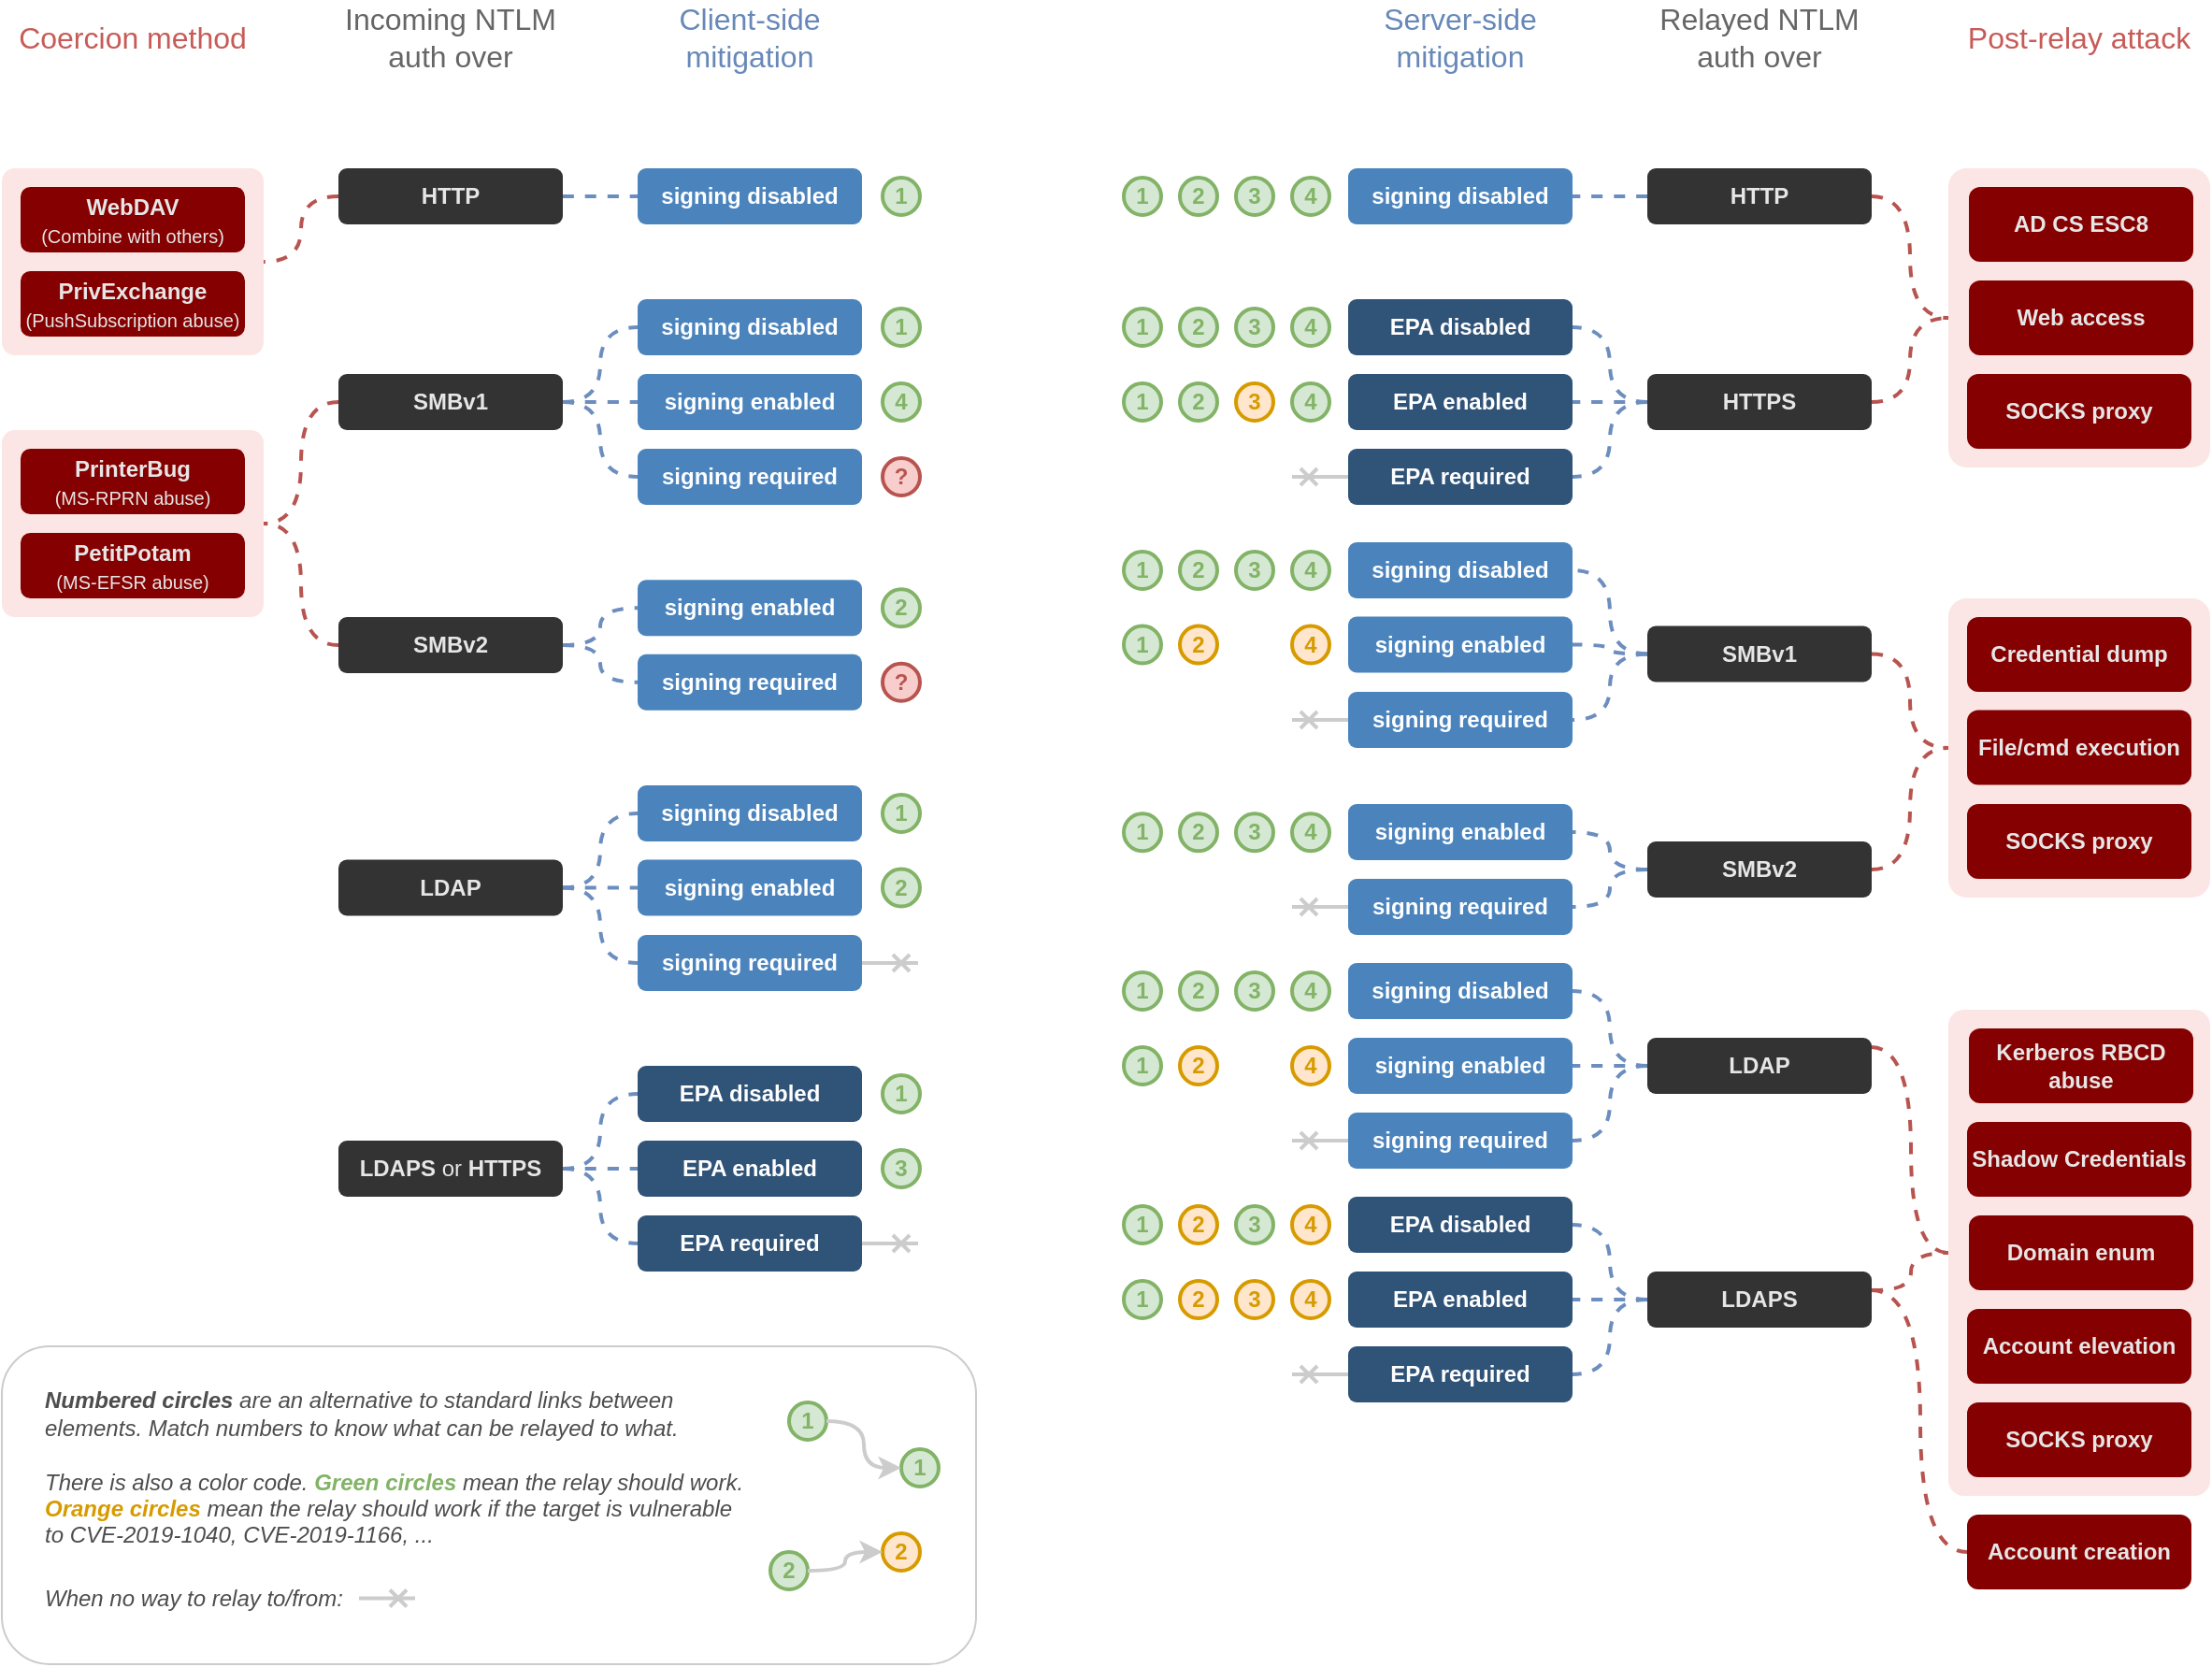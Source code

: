 <mxfile version="14.9.5" type="github">
  <diagram id="hH7pEeF3YHhmBUNXaw4B" name="Page-1">
    <mxGraphModel dx="222" dy="1986" grid="1" gridSize="10" guides="1" tooltips="1" connect="1" arrows="1" fold="1" page="0" pageScale="1" pageWidth="850" pageHeight="1100" math="0" shadow="0">
      <root>
        <mxCell id="0" />
        <mxCell id="1" parent="0" />
        <mxCell id="J9YO0TIa6yCJs-UxPbS8-78" style="edgeStyle=orthogonalEdgeStyle;curved=1;rounded=0;orthogonalLoop=1;jettySize=auto;html=1;exitX=1;exitY=0.5;exitDx=0;exitDy=0;entryX=0;entryY=0.5;entryDx=0;entryDy=0;strokeColor=#6c8ebf;strokeWidth=2;fillColor=#dae8fc;dashed=1;endArrow=none;endFill=0;" parent="1" source="J9YO0TIa6yCJs-UxPbS8-3" target="J9YO0TIa6yCJs-UxPbS8-42" edge="1">
          <mxGeometry relative="1" as="geometry" />
        </mxCell>
        <mxCell id="J9YO0TIa6yCJs-UxPbS8-79" style="edgeStyle=orthogonalEdgeStyle;curved=1;rounded=0;orthogonalLoop=1;jettySize=auto;html=1;exitX=1;exitY=0.5;exitDx=0;exitDy=0;entryX=0;entryY=0.5;entryDx=0;entryDy=0;strokeColor=#6c8ebf;strokeWidth=2;fillColor=#dae8fc;dashed=1;endArrow=none;endFill=0;" parent="1" source="J9YO0TIa6yCJs-UxPbS8-3" target="J9YO0TIa6yCJs-UxPbS8-43" edge="1">
          <mxGeometry relative="1" as="geometry" />
        </mxCell>
        <mxCell id="J9YO0TIa6yCJs-UxPbS8-3" value="LDAP" style="rounded=1;whiteSpace=wrap;html=1;fontColor=#E6E6E6;fontStyle=1;fillColor=#333333;strokeColor=none;" parent="1" vertex="1">
          <mxGeometry x="1650" y="-540.25" width="120" height="30" as="geometry" />
        </mxCell>
        <mxCell id="J9YO0TIa6yCJs-UxPbS8-73" style="edgeStyle=orthogonalEdgeStyle;curved=1;rounded=0;orthogonalLoop=1;jettySize=auto;html=1;exitX=1;exitY=0.5;exitDx=0;exitDy=0;entryX=0;entryY=0.5;entryDx=0;entryDy=0;strokeColor=#6c8ebf;strokeWidth=2;fillColor=#dae8fc;dashed=1;endArrow=none;endFill=0;" parent="1" source="J9YO0TIa6yCJs-UxPbS8-4" target="J9YO0TIa6yCJs-UxPbS8-61" edge="1">
          <mxGeometry relative="1" as="geometry" />
        </mxCell>
        <mxCell id="J9YO0TIa6yCJs-UxPbS8-4" value="HTTP" style="rounded=1;whiteSpace=wrap;html=1;fontColor=#E6E6E6;fontStyle=1;fillColor=#333333;strokeColor=none;" parent="1" vertex="1">
          <mxGeometry x="1650" y="-910" width="120" height="30" as="geometry" />
        </mxCell>
        <mxCell id="J9YO0TIa6yCJs-UxPbS8-13" value="Account creation" style="rounded=1;whiteSpace=wrap;html=1;fontColor=#E6E6E6;fillColor=#850000;strokeColor=none;fontStyle=1" parent="1" vertex="1">
          <mxGeometry x="2521" y="-190" width="120" height="40" as="geometry" />
        </mxCell>
        <mxCell id="J9YO0TIa6yCJs-UxPbS8-85" style="edgeStyle=orthogonalEdgeStyle;curved=1;rounded=0;orthogonalLoop=1;jettySize=auto;html=1;exitX=0;exitY=0.5;exitDx=0;exitDy=0;entryX=1;entryY=0.5;entryDx=0;entryDy=0;strokeColor=#6c8ebf;strokeWidth=2;dashed=1;endArrow=none;endFill=0;fillColor=#dae8fc;" parent="1" source="J9YO0TIa6yCJs-UxPbS8-14" target="J9YO0TIa6yCJs-UxPbS8-21" edge="1">
          <mxGeometry relative="1" as="geometry" />
        </mxCell>
        <mxCell id="J9YO0TIa6yCJs-UxPbS8-86" style="edgeStyle=orthogonalEdgeStyle;curved=1;rounded=0;orthogonalLoop=1;jettySize=auto;html=1;exitX=0;exitY=0.5;exitDx=0;exitDy=0;entryX=1;entryY=0.5;entryDx=0;entryDy=0;strokeColor=#6c8ebf;strokeWidth=2;dashed=1;endArrow=none;endFill=0;fillColor=#dae8fc;" parent="1" source="J9YO0TIa6yCJs-UxPbS8-14" target="J9YO0TIa6yCJs-UxPbS8-26" edge="1">
          <mxGeometry relative="1" as="geometry" />
        </mxCell>
        <mxCell id="J9YO0TIa6yCJs-UxPbS8-114" style="edgeStyle=orthogonalEdgeStyle;curved=1;rounded=0;orthogonalLoop=1;jettySize=auto;html=1;exitX=1;exitY=0.5;exitDx=0;exitDy=0;entryX=0;entryY=0.5;entryDx=0;entryDy=0;strokeColor=#b85450;strokeWidth=2;endArrow=none;endFill=0;dashed=1;fillColor=#f8cecc;" parent="1" source="J9YO0TIa6yCJs-UxPbS8-14" target="J9YO0TIa6yCJs-UxPbS8-112" edge="1">
          <mxGeometry relative="1" as="geometry" />
        </mxCell>
        <mxCell id="J9YO0TIa6yCJs-UxPbS8-14" value="SMBv1" style="rounded=1;whiteSpace=wrap;html=1;fontColor=#E6E6E6;fontStyle=1;fillColor=#333333;strokeColor=none;" parent="1" vertex="1">
          <mxGeometry x="2350" y="-665.25" width="120" height="30" as="geometry" />
        </mxCell>
        <mxCell id="J9YO0TIa6yCJs-UxPbS8-90" style="edgeStyle=orthogonalEdgeStyle;curved=1;rounded=0;orthogonalLoop=1;jettySize=auto;html=1;exitX=0;exitY=0.5;exitDx=0;exitDy=0;entryX=1;entryY=0.5;entryDx=0;entryDy=0;strokeColor=#6c8ebf;strokeWidth=2;dashed=1;endArrow=none;endFill=0;fillColor=#dae8fc;" parent="1" source="J9YO0TIa6yCJs-UxPbS8-15" target="J9YO0TIa6yCJs-UxPbS8-31" edge="1">
          <mxGeometry relative="1" as="geometry" />
        </mxCell>
        <mxCell id="J9YO0TIa6yCJs-UxPbS8-92" style="edgeStyle=orthogonalEdgeStyle;curved=1;rounded=0;orthogonalLoop=1;jettySize=auto;html=1;exitX=0;exitY=0.5;exitDx=0;exitDy=0;entryX=1;entryY=0.5;entryDx=0;entryDy=0;strokeColor=#6c8ebf;strokeWidth=2;dashed=1;endArrow=none;endFill=0;fillColor=#dae8fc;" parent="1" source="J9YO0TIa6yCJs-UxPbS8-15" target="J9YO0TIa6yCJs-UxPbS8-32" edge="1">
          <mxGeometry relative="1" as="geometry" />
        </mxCell>
        <mxCell id="J9YO0TIa6yCJs-UxPbS8-109" style="edgeStyle=orthogonalEdgeStyle;curved=1;rounded=0;orthogonalLoop=1;jettySize=auto;html=1;exitX=1;exitY=0.5;exitDx=0;exitDy=0;entryX=0;entryY=0.5;entryDx=0;entryDy=0;strokeColor=#b85450;strokeWidth=2;endArrow=none;endFill=0;dashed=1;fillColor=#f8cecc;" parent="1" target="J9YO0TIa6yCJs-UxPbS8-108" edge="1">
          <mxGeometry relative="1" as="geometry">
            <mxPoint x="2470" y="-440" as="sourcePoint" />
          </mxGeometry>
        </mxCell>
        <mxCell id="J9YO0TIa6yCJs-UxPbS8-15" value="LDAP" style="rounded=1;whiteSpace=wrap;html=1;fontColor=#E6E6E6;fontStyle=1;fillColor=#333333;strokeColor=none;" parent="1" vertex="1">
          <mxGeometry x="2350" y="-445" width="120" height="30" as="geometry" />
        </mxCell>
        <mxCell id="J9YO0TIa6yCJs-UxPbS8-87" style="edgeStyle=orthogonalEdgeStyle;curved=1;rounded=0;orthogonalLoop=1;jettySize=auto;html=1;exitX=0;exitY=0.5;exitDx=0;exitDy=0;entryX=1;entryY=0.5;entryDx=0;entryDy=0;strokeColor=#6c8ebf;strokeWidth=2;dashed=1;endArrow=none;endFill=0;fillColor=#dae8fc;" parent="1" source="J9YO0TIa6yCJs-UxPbS8-25" target="J9YO0TIa6yCJs-UxPbS8-23" edge="1">
          <mxGeometry relative="1" as="geometry" />
        </mxCell>
        <mxCell id="J9YO0TIa6yCJs-UxPbS8-88" style="edgeStyle=orthogonalEdgeStyle;curved=1;rounded=0;orthogonalLoop=1;jettySize=auto;html=1;exitX=0;exitY=0.5;exitDx=0;exitDy=0;entryX=1;entryY=0.5;entryDx=0;entryDy=0;strokeColor=#6c8ebf;strokeWidth=2;dashed=1;endArrow=none;endFill=0;fillColor=#dae8fc;" parent="1" source="J9YO0TIa6yCJs-UxPbS8-25" target="J9YO0TIa6yCJs-UxPbS8-24" edge="1">
          <mxGeometry relative="1" as="geometry" />
        </mxCell>
        <mxCell id="J9YO0TIa6yCJs-UxPbS8-113" style="edgeStyle=orthogonalEdgeStyle;curved=1;rounded=0;orthogonalLoop=1;jettySize=auto;html=1;exitX=1;exitY=0.5;exitDx=0;exitDy=0;entryX=0;entryY=0.5;entryDx=0;entryDy=0;strokeColor=#b85450;strokeWidth=2;endArrow=none;endFill=0;dashed=1;fillColor=#f8cecc;" parent="1" source="J9YO0TIa6yCJs-UxPbS8-25" target="J9YO0TIa6yCJs-UxPbS8-112" edge="1">
          <mxGeometry relative="1" as="geometry" />
        </mxCell>
        <mxCell id="J9YO0TIa6yCJs-UxPbS8-25" value="SMBv2" style="rounded=1;whiteSpace=wrap;html=1;fontColor=#E6E6E6;fontStyle=1;fillColor=#333333;strokeColor=none;" parent="1" vertex="1">
          <mxGeometry x="2350" y="-550" width="120" height="30" as="geometry" />
        </mxCell>
        <mxCell id="J9YO0TIa6yCJs-UxPbS8-89" style="edgeStyle=orthogonalEdgeStyle;curved=1;rounded=0;orthogonalLoop=1;jettySize=auto;html=1;exitX=0;exitY=0.5;exitDx=0;exitDy=0;entryX=1;entryY=0.5;entryDx=0;entryDy=0;strokeColor=#6c8ebf;strokeWidth=2;dashed=1;endArrow=none;endFill=0;fillColor=#dae8fc;" parent="1" source="J9YO0TIa6yCJs-UxPbS8-33" target="J9YO0TIa6yCJs-UxPbS8-34" edge="1">
          <mxGeometry relative="1" as="geometry" />
        </mxCell>
        <mxCell id="J9YO0TIa6yCJs-UxPbS8-91" style="edgeStyle=orthogonalEdgeStyle;curved=1;rounded=0;orthogonalLoop=1;jettySize=auto;html=1;exitX=0;exitY=0.5;exitDx=0;exitDy=0;entryX=1;entryY=0.5;entryDx=0;entryDy=0;strokeColor=#6c8ebf;strokeWidth=2;dashed=1;endArrow=none;endFill=0;fillColor=#dae8fc;" parent="1" source="J9YO0TIa6yCJs-UxPbS8-33" target="J9YO0TIa6yCJs-UxPbS8-35" edge="1">
          <mxGeometry relative="1" as="geometry" />
        </mxCell>
        <mxCell id="J9YO0TIa6yCJs-UxPbS8-93" style="edgeStyle=orthogonalEdgeStyle;curved=1;rounded=0;orthogonalLoop=1;jettySize=auto;html=1;exitX=0;exitY=0.5;exitDx=0;exitDy=0;entryX=1;entryY=0.5;entryDx=0;entryDy=0;strokeColor=#6c8ebf;strokeWidth=2;dashed=1;endArrow=none;endFill=0;fillColor=#dae8fc;" parent="1" source="J9YO0TIa6yCJs-UxPbS8-33" target="J9YO0TIa6yCJs-UxPbS8-36" edge="1">
          <mxGeometry relative="1" as="geometry" />
        </mxCell>
        <mxCell id="J9YO0TIa6yCJs-UxPbS8-110" style="edgeStyle=orthogonalEdgeStyle;curved=1;rounded=0;orthogonalLoop=1;jettySize=auto;html=1;exitX=1;exitY=0.5;exitDx=0;exitDy=0;entryX=0;entryY=0.5;entryDx=0;entryDy=0;strokeColor=#b85450;strokeWidth=2;endArrow=none;endFill=0;dashed=1;fillColor=#f8cecc;" parent="1" target="J9YO0TIa6yCJs-UxPbS8-108" edge="1">
          <mxGeometry relative="1" as="geometry">
            <mxPoint x="2470" y="-310" as="sourcePoint" />
          </mxGeometry>
        </mxCell>
        <mxCell id="J9YO0TIa6yCJs-UxPbS8-111" style="edgeStyle=orthogonalEdgeStyle;curved=1;rounded=0;orthogonalLoop=1;jettySize=auto;html=1;exitX=1;exitY=0.5;exitDx=0;exitDy=0;entryX=0;entryY=0.5;entryDx=0;entryDy=0;strokeColor=#b85450;strokeWidth=2;endArrow=none;endFill=0;dashed=1;fillColor=#f8cecc;" parent="1" target="J9YO0TIa6yCJs-UxPbS8-13" edge="1">
          <mxGeometry relative="1" as="geometry">
            <mxPoint x="2470" y="-310" as="sourcePoint" />
          </mxGeometry>
        </mxCell>
        <mxCell id="J9YO0TIa6yCJs-UxPbS8-33" value="LDAPS" style="rounded=1;whiteSpace=wrap;html=1;fontColor=#E6E6E6;fontStyle=1;fillColor=#333333;strokeColor=none;" parent="1" vertex="1">
          <mxGeometry x="2350" y="-320" width="120" height="30" as="geometry" />
        </mxCell>
        <mxCell id="J9YO0TIa6yCJs-UxPbS8-81" style="edgeStyle=orthogonalEdgeStyle;curved=1;rounded=0;orthogonalLoop=1;jettySize=auto;html=1;exitX=0;exitY=0.5;exitDx=0;exitDy=0;entryX=1;entryY=0.5;entryDx=0;entryDy=0;strokeColor=#6c8ebf;strokeWidth=2;dashed=1;endArrow=none;endFill=0;fillColor=#dae8fc;" parent="1" source="J9YO0TIa6yCJs-UxPbS8-37" target="J9YO0TIa6yCJs-UxPbS8-54" edge="1">
          <mxGeometry relative="1" as="geometry" />
        </mxCell>
        <mxCell id="J9YO0TIa6yCJs-UxPbS8-126" style="edgeStyle=orthogonalEdgeStyle;curved=1;rounded=0;orthogonalLoop=1;jettySize=auto;html=1;exitX=1;exitY=0.5;exitDx=0;exitDy=0;entryX=0;entryY=0.5;entryDx=0;entryDy=0;strokeColor=#b85450;strokeWidth=2;endArrow=none;endFill=0;dashed=1;fillColor=#f8cecc;" parent="1" source="J9YO0TIa6yCJs-UxPbS8-37" target="snwm5DKrS2Qic9GJKbOS-49" edge="1">
          <mxGeometry relative="1" as="geometry" />
        </mxCell>
        <mxCell id="J9YO0TIa6yCJs-UxPbS8-37" value="HTTP" style="rounded=1;whiteSpace=wrap;html=1;fontColor=#E6E6E6;fontStyle=1;fillColor=#333333;strokeColor=none;" parent="1" vertex="1">
          <mxGeometry x="2350" y="-910" width="120" height="30" as="geometry" />
        </mxCell>
        <mxCell id="J9YO0TIa6yCJs-UxPbS8-82" style="edgeStyle=orthogonalEdgeStyle;curved=1;rounded=0;orthogonalLoop=1;jettySize=auto;html=1;exitX=0;exitY=0.5;exitDx=0;exitDy=0;entryX=1;entryY=0.5;entryDx=0;entryDy=0;strokeColor=#6c8ebf;strokeWidth=2;dashed=1;endArrow=none;endFill=0;fillColor=#dae8fc;" parent="1" source="J9YO0TIa6yCJs-UxPbS8-38" target="J9YO0TIa6yCJs-UxPbS8-39" edge="1">
          <mxGeometry relative="1" as="geometry" />
        </mxCell>
        <mxCell id="J9YO0TIa6yCJs-UxPbS8-83" style="edgeStyle=orthogonalEdgeStyle;curved=1;rounded=0;orthogonalLoop=1;jettySize=auto;html=1;exitX=0;exitY=0.5;exitDx=0;exitDy=0;entryX=1;entryY=0.5;entryDx=0;entryDy=0;strokeColor=#6c8ebf;strokeWidth=2;dashed=1;endArrow=none;endFill=0;fillColor=#dae8fc;" parent="1" source="J9YO0TIa6yCJs-UxPbS8-38" target="J9YO0TIa6yCJs-UxPbS8-40" edge="1">
          <mxGeometry relative="1" as="geometry" />
        </mxCell>
        <mxCell id="J9YO0TIa6yCJs-UxPbS8-84" style="edgeStyle=orthogonalEdgeStyle;curved=1;rounded=0;orthogonalLoop=1;jettySize=auto;html=1;exitX=0;exitY=0.5;exitDx=0;exitDy=0;entryX=1;entryY=0.5;entryDx=0;entryDy=0;strokeColor=#6c8ebf;strokeWidth=2;dashed=1;endArrow=none;endFill=0;fillColor=#dae8fc;" parent="1" source="J9YO0TIa6yCJs-UxPbS8-38" target="J9YO0TIa6yCJs-UxPbS8-41" edge="1">
          <mxGeometry relative="1" as="geometry" />
        </mxCell>
        <mxCell id="J9YO0TIa6yCJs-UxPbS8-127" style="edgeStyle=orthogonalEdgeStyle;curved=1;rounded=0;orthogonalLoop=1;jettySize=auto;html=1;exitX=1;exitY=0.5;exitDx=0;exitDy=0;entryX=0;entryY=0.5;entryDx=0;entryDy=0;strokeColor=#b85450;strokeWidth=2;endArrow=none;endFill=0;dashed=1;fillColor=#f8cecc;" parent="1" source="J9YO0TIa6yCJs-UxPbS8-38" target="snwm5DKrS2Qic9GJKbOS-49" edge="1">
          <mxGeometry relative="1" as="geometry" />
        </mxCell>
        <mxCell id="J9YO0TIa6yCJs-UxPbS8-38" value="HTTPS" style="rounded=1;whiteSpace=wrap;html=1;fontColor=#E6E6E6;fontStyle=1;fillColor=#333333;strokeColor=none;" parent="1" vertex="1">
          <mxGeometry x="2350" y="-800" width="120" height="30" as="geometry" />
        </mxCell>
        <mxCell id="J9YO0TIa6yCJs-UxPbS8-74" style="edgeStyle=orthogonalEdgeStyle;curved=1;rounded=0;orthogonalLoop=1;jettySize=auto;html=1;exitX=1;exitY=0.5;exitDx=0;exitDy=0;entryX=0;entryY=0.5;entryDx=0;entryDy=0;strokeColor=#6c8ebf;strokeWidth=2;fillColor=#dae8fc;dashed=1;endArrow=none;endFill=0;" parent="1" source="J9YO0TIa6yCJs-UxPbS8-47" target="J9YO0TIa6yCJs-UxPbS8-48" edge="1">
          <mxGeometry relative="1" as="geometry" />
        </mxCell>
        <mxCell id="J9YO0TIa6yCJs-UxPbS8-75" style="edgeStyle=orthogonalEdgeStyle;curved=1;rounded=0;orthogonalLoop=1;jettySize=auto;html=1;exitX=1;exitY=0.5;exitDx=0;exitDy=0;entryX=0;entryY=0.5;entryDx=0;entryDy=0;strokeColor=#6c8ebf;strokeWidth=2;fillColor=#dae8fc;dashed=1;endArrow=none;endFill=0;" parent="1" source="J9YO0TIa6yCJs-UxPbS8-47" target="J9YO0TIa6yCJs-UxPbS8-52" edge="1">
          <mxGeometry relative="1" as="geometry" />
        </mxCell>
        <mxCell id="J9YO0TIa6yCJs-UxPbS8-47" value="SMBv1" style="rounded=1;whiteSpace=wrap;html=1;fontColor=#E6E6E6;fontStyle=1;fillColor=#333333;strokeColor=none;" parent="1" vertex="1">
          <mxGeometry x="1650.0" y="-800" width="120" height="30" as="geometry" />
        </mxCell>
        <mxCell id="J9YO0TIa6yCJs-UxPbS8-76" style="edgeStyle=orthogonalEdgeStyle;curved=1;rounded=0;orthogonalLoop=1;jettySize=auto;html=1;exitX=1;exitY=0.5;exitDx=0;exitDy=0;entryX=0;entryY=0.5;entryDx=0;entryDy=0;strokeColor=#6c8ebf;strokeWidth=2;fillColor=#dae8fc;dashed=1;endArrow=none;endFill=0;" parent="1" source="J9YO0TIa6yCJs-UxPbS8-51" target="J9YO0TIa6yCJs-UxPbS8-49" edge="1">
          <mxGeometry relative="1" as="geometry" />
        </mxCell>
        <mxCell id="J9YO0TIa6yCJs-UxPbS8-77" style="edgeStyle=orthogonalEdgeStyle;curved=1;rounded=0;orthogonalLoop=1;jettySize=auto;html=1;exitX=1;exitY=0.5;exitDx=0;exitDy=0;entryX=0;entryY=0.5;entryDx=0;entryDy=0;strokeColor=#6c8ebf;strokeWidth=2;fillColor=#dae8fc;dashed=1;endArrow=none;endFill=0;" parent="1" source="J9YO0TIa6yCJs-UxPbS8-51" target="J9YO0TIa6yCJs-UxPbS8-50" edge="1">
          <mxGeometry relative="1" as="geometry" />
        </mxCell>
        <mxCell id="J9YO0TIa6yCJs-UxPbS8-51" value="SMBv2" style="rounded=1;whiteSpace=wrap;html=1;fontColor=#E6E6E6;fontStyle=1;fillColor=#333333;strokeColor=none;" parent="1" vertex="1">
          <mxGeometry x="1650.0" y="-670" width="120" height="30" as="geometry" />
        </mxCell>
        <mxCell id="J9YO0TIa6yCJs-UxPbS8-153" style="edgeStyle=orthogonalEdgeStyle;curved=1;rounded=0;orthogonalLoop=1;jettySize=auto;html=1;exitX=1;exitY=0.5;exitDx=0;exitDy=0;entryX=0;entryY=0.5;entryDx=0;entryDy=0;strokeColor=#6c8ebf;strokeWidth=2;fillColor=#dae8fc;dashed=1;endArrow=none;endFill=0;" parent="1" source="J9YO0TIa6yCJs-UxPbS8-147" target="J9YO0TIa6yCJs-UxPbS8-150" edge="1">
          <mxGeometry relative="1" as="geometry" />
        </mxCell>
        <mxCell id="J9YO0TIa6yCJs-UxPbS8-154" style="edgeStyle=orthogonalEdgeStyle;curved=1;rounded=0;orthogonalLoop=1;jettySize=auto;html=1;exitX=1;exitY=0.5;exitDx=0;exitDy=0;entryX=0;entryY=0.5;entryDx=0;entryDy=0;strokeColor=#6c8ebf;strokeWidth=2;fillColor=#dae8fc;dashed=1;endArrow=none;endFill=0;" parent="1" source="J9YO0TIa6yCJs-UxPbS8-147" target="J9YO0TIa6yCJs-UxPbS8-151" edge="1">
          <mxGeometry relative="1" as="geometry" />
        </mxCell>
        <mxCell id="J9YO0TIa6yCJs-UxPbS8-155" style="edgeStyle=orthogonalEdgeStyle;curved=1;rounded=0;orthogonalLoop=1;jettySize=auto;html=1;exitX=1;exitY=0.5;exitDx=0;exitDy=0;entryX=0;entryY=0.5;entryDx=0;entryDy=0;strokeColor=#6c8ebf;strokeWidth=2;fillColor=#dae8fc;dashed=1;endArrow=none;endFill=0;" parent="1" source="J9YO0TIa6yCJs-UxPbS8-147" target="J9YO0TIa6yCJs-UxPbS8-152" edge="1">
          <mxGeometry relative="1" as="geometry" />
        </mxCell>
        <mxCell id="J9YO0TIa6yCJs-UxPbS8-147" value="LDAPS &lt;span style=&quot;font-weight: normal&quot;&gt;or&lt;/span&gt; HTTPS" style="rounded=1;whiteSpace=wrap;html=1;fontColor=#E6E6E6;fontStyle=1;fillColor=#333333;strokeColor=none;" parent="1" vertex="1">
          <mxGeometry x="1650" y="-390" width="120" height="30" as="geometry" />
        </mxCell>
        <mxCell id="MCJ4tLDUuDzxqkEf6m1W-5" style="edgeStyle=orthogonalEdgeStyle;curved=1;rounded=0;orthogonalLoop=1;jettySize=auto;html=1;strokeColor=#b85450;strokeWidth=2;endArrow=none;endFill=0;dashed=1;fillColor=#f8cecc;exitX=0;exitY=0.5;exitDx=0;exitDy=0;entryX=1;entryY=0.5;entryDx=0;entryDy=0;" parent="1" source="J9YO0TIa6yCJs-UxPbS8-47" target="MCJ4tLDUuDzxqkEf6m1W-9" edge="1">
          <mxGeometry relative="1" as="geometry">
            <mxPoint x="1584.5" y="-580" as="sourcePoint" />
            <mxPoint x="1604.5" y="-750" as="targetPoint" />
          </mxGeometry>
        </mxCell>
        <mxCell id="MCJ4tLDUuDzxqkEf6m1W-10" style="edgeStyle=orthogonalEdgeStyle;curved=1;rounded=0;orthogonalLoop=1;jettySize=auto;html=1;strokeColor=#b85450;strokeWidth=2;endArrow=none;endFill=0;dashed=1;fillColor=#f8cecc;entryX=1;entryY=0.5;entryDx=0;entryDy=0;exitX=0;exitY=0.5;exitDx=0;exitDy=0;" parent="1" source="J9YO0TIa6yCJs-UxPbS8-4" target="MCJ4tLDUuDzxqkEf6m1W-6" edge="1">
          <mxGeometry relative="1" as="geometry">
            <mxPoint x="1594.5" y="-570" as="sourcePoint" />
            <mxPoint x="1524.5" y="-610" as="targetPoint" />
          </mxGeometry>
        </mxCell>
        <mxCell id="MCJ4tLDUuDzxqkEf6m1W-11" style="edgeStyle=orthogonalEdgeStyle;curved=1;rounded=0;orthogonalLoop=1;jettySize=auto;html=1;strokeColor=#b85450;strokeWidth=2;endArrow=none;endFill=0;dashed=1;fillColor=#f8cecc;exitX=0;exitY=0.5;exitDx=0;exitDy=0;entryX=1;entryY=0.5;entryDx=0;entryDy=0;" parent="1" source="J9YO0TIa6yCJs-UxPbS8-51" target="MCJ4tLDUuDzxqkEf6m1W-9" edge="1">
          <mxGeometry relative="1" as="geometry">
            <mxPoint x="1654.5" y="-795.0" as="sourcePoint" />
            <mxPoint x="1604.5" y="-480" as="targetPoint" />
          </mxGeometry>
        </mxCell>
        <mxCell id="MCJ4tLDUuDzxqkEf6m1W-12" value="&lt;font&gt;Coercion method&lt;/font&gt;" style="text;html=1;strokeColor=none;fillColor=none;align=center;verticalAlign=middle;whiteSpace=wrap;rounded=0;fontSize=16;fontColor=#C75B57;" parent="1" vertex="1">
          <mxGeometry x="1470" y="-1000" width="140" height="40" as="geometry" />
        </mxCell>
        <mxCell id="MCJ4tLDUuDzxqkEf6m1W-13" value="&lt;font color=&quot;#666666&quot;&gt;Incoming NTLM auth over&lt;/font&gt;" style="text;html=1;strokeColor=none;fillColor=none;align=center;verticalAlign=middle;whiteSpace=wrap;rounded=0;fontSize=16;fontColor=#C75B57;" parent="1" vertex="1">
          <mxGeometry x="1650" y="-1000" width="120" height="40" as="geometry" />
        </mxCell>
        <mxCell id="MCJ4tLDUuDzxqkEf6m1W-14" value="Client-side&lt;br&gt;mitigation" style="text;html=1;strokeColor=none;fillColor=none;align=center;verticalAlign=middle;whiteSpace=wrap;rounded=0;fontSize=16;fontColor=#6788B8;" parent="1" vertex="1">
          <mxGeometry x="1810" y="-1000" width="120" height="40" as="geometry" />
        </mxCell>
        <mxCell id="MCJ4tLDUuDzxqkEf6m1W-15" value="&lt;font color=&quot;#666666&quot;&gt;Relayed NTLM auth over&lt;/font&gt;" style="text;html=1;strokeColor=none;fillColor=none;align=center;verticalAlign=middle;whiteSpace=wrap;rounded=0;fontSize=16;fontColor=#C75B57;" parent="1" vertex="1">
          <mxGeometry x="2350" y="-1000" width="120" height="40" as="geometry" />
        </mxCell>
        <mxCell id="MCJ4tLDUuDzxqkEf6m1W-16" value="Post-relay attack" style="text;html=1;strokeColor=none;fillColor=none;align=center;verticalAlign=middle;whiteSpace=wrap;rounded=0;fontSize=16;fontColor=#C75B57;" parent="1" vertex="1">
          <mxGeometry x="2511" y="-1000" width="140" height="40" as="geometry" />
        </mxCell>
        <mxCell id="MCJ4tLDUuDzxqkEf6m1W-17" value="Server-side&lt;br&gt;mitigation" style="text;html=1;strokeColor=none;fillColor=none;align=center;verticalAlign=middle;whiteSpace=wrap;rounded=0;fontSize=16;fontColor=#6788B8;" parent="1" vertex="1">
          <mxGeometry x="2190" y="-1000" width="120" height="40" as="geometry" />
        </mxCell>
        <mxCell id="snwm5DKrS2Qic9GJKbOS-19" value="" style="group" parent="1" vertex="1" connectable="0">
          <mxGeometry x="1470" y="-280" width="521" height="170" as="geometry" />
        </mxCell>
        <mxCell id="snwm5DKrS2Qic9GJKbOS-18" value="" style="rounded=1;whiteSpace=wrap;html=1;fontSize=12;fontColor=#D79B00;align=left;strokeColor=#CCCCCC;" parent="snwm5DKrS2Qic9GJKbOS-19" vertex="1">
          <mxGeometry width="521" height="170" as="geometry" />
        </mxCell>
        <mxCell id="J9YO0TIa6yCJs-UxPbS8-255" style="edgeStyle=orthogonalEdgeStyle;curved=1;rounded=0;orthogonalLoop=1;jettySize=auto;html=1;exitX=1;exitY=0.5;exitDx=0;exitDy=0;endArrow=cross;endFill=0;strokeWidth=2;fontColor=#82B366;strokeColor=#CCCCCC;" parent="snwm5DKrS2Qic9GJKbOS-19" edge="1">
          <mxGeometry relative="1" as="geometry">
            <mxPoint x="221" y="134.75" as="targetPoint" />
            <mxPoint x="191" y="134.75" as="sourcePoint" />
          </mxGeometry>
        </mxCell>
        <mxCell id="J9YO0TIa6yCJs-UxPbS8-256" value="&lt;font color=&quot;#4d4d4d&quot;&gt;When no way to relay to/from:&lt;/font&gt;" style="text;html=1;strokeColor=none;fillColor=none;align=left;verticalAlign=middle;whiteSpace=wrap;rounded=0;labelBackgroundColor=none;fontFamily=Helvetica;fontSize=12;fontStyle=2;fontColor=#B3B3B3;" parent="snwm5DKrS2Qic9GJKbOS-19" vertex="1">
          <mxGeometry x="21" y="125" width="170" height="20" as="geometry" />
        </mxCell>
        <mxCell id="snwm5DKrS2Qic9GJKbOS-5" value="1" style="ellipse;whiteSpace=wrap;html=1;aspect=fixed;strokeWidth=2;fontStyle=1;fillColor=#d5e8d4;strokeColor=#82b366;labelBackgroundColor=none;fontColor=#82B366;" parent="snwm5DKrS2Qic9GJKbOS-19" vertex="1">
          <mxGeometry x="421" y="30" width="20" height="20" as="geometry" />
        </mxCell>
        <mxCell id="snwm5DKrS2Qic9GJKbOS-9" value="&lt;b&gt;Numbered circles&lt;/b&gt; are an alternative to standard links between elements. Match numbers to know what can be relayed to what.&lt;br&gt;&lt;br&gt;There is also a color code. &lt;font color=&quot;#82b366&quot;&gt;&lt;b&gt;Green circles&lt;/b&gt;&lt;/font&gt; mean the relay should work. &lt;font color=&quot;#d79b00&quot;&gt;&lt;b&gt;Orange&lt;/b&gt; &lt;b&gt;circles&lt;/b&gt;&lt;/font&gt; mean the relay should work if the target is vulnerable to CVE-2019-1040, CVE-2019-1166, ..." style="text;html=1;strokeColor=none;fillColor=none;align=left;verticalAlign=middle;whiteSpace=wrap;rounded=0;fontSize=12;fontColor=#4D4D4D;fontStyle=2" parent="snwm5DKrS2Qic9GJKbOS-19" vertex="1">
          <mxGeometry x="21" y="15" width="380" height="100" as="geometry" />
        </mxCell>
        <mxCell id="snwm5DKrS2Qic9GJKbOS-11" value="1" style="ellipse;whiteSpace=wrap;html=1;aspect=fixed;strokeWidth=2;fontStyle=1;fillColor=#d5e8d4;strokeColor=#82b366;labelBackgroundColor=none;fontColor=#82B366;" parent="snwm5DKrS2Qic9GJKbOS-19" vertex="1">
          <mxGeometry x="481" y="55" width="20" height="20" as="geometry" />
        </mxCell>
        <mxCell id="snwm5DKrS2Qic9GJKbOS-12" style="edgeStyle=orthogonalEdgeStyle;curved=1;rounded=0;orthogonalLoop=1;jettySize=auto;html=1;exitX=0;exitY=0.5;exitDx=0;exitDy=0;endArrow=none;endFill=0;strokeWidth=2;fontColor=#CCCCCC;startArrow=classic;startFill=1;entryX=1;entryY=0.5;entryDx=0;entryDy=0;strokeColor=#CCCCCC;" parent="snwm5DKrS2Qic9GJKbOS-19" source="snwm5DKrS2Qic9GJKbOS-11" target="snwm5DKrS2Qic9GJKbOS-5" edge="1">
          <mxGeometry relative="1" as="geometry">
            <mxPoint x="461" y="55" as="targetPoint" />
            <mxPoint x="451" y="-90" as="sourcePoint" />
          </mxGeometry>
        </mxCell>
        <mxCell id="snwm5DKrS2Qic9GJKbOS-15" value="2" style="ellipse;whiteSpace=wrap;html=1;aspect=fixed;strokeWidth=2;fontStyle=1;fillColor=#d5e8d4;strokeColor=#82b366;labelBackgroundColor=none;fontColor=#82B366;" parent="snwm5DKrS2Qic9GJKbOS-19" vertex="1">
          <mxGeometry x="411" y="110" width="20" height="20" as="geometry" />
        </mxCell>
        <mxCell id="snwm5DKrS2Qic9GJKbOS-16" value="&lt;font color=&quot;#d79b00&quot;&gt;2&lt;/font&gt;" style="ellipse;whiteSpace=wrap;html=1;aspect=fixed;strokeWidth=2;fontStyle=1;fillColor=#ffe6cc;strokeColor=#d79b00;labelBackgroundColor=none;" parent="snwm5DKrS2Qic9GJKbOS-19" vertex="1">
          <mxGeometry x="471" y="100" width="20" height="20" as="geometry" />
        </mxCell>
        <mxCell id="snwm5DKrS2Qic9GJKbOS-17" style="edgeStyle=orthogonalEdgeStyle;curved=1;rounded=0;orthogonalLoop=1;jettySize=auto;html=1;exitX=0;exitY=0.5;exitDx=0;exitDy=0;endArrow=none;endFill=0;strokeWidth=2;fontColor=#CCCCCC;startArrow=classic;startFill=1;entryX=1;entryY=0.5;entryDx=0;entryDy=0;strokeColor=#CCCCCC;" parent="snwm5DKrS2Qic9GJKbOS-19" source="snwm5DKrS2Qic9GJKbOS-16" target="snwm5DKrS2Qic9GJKbOS-15" edge="1">
          <mxGeometry relative="1" as="geometry">
            <mxPoint x="461" y="130" as="targetPoint" />
            <mxPoint x="451" y="-15" as="sourcePoint" />
          </mxGeometry>
        </mxCell>
        <mxCell id="QbDJgBJEOCD7NpLxyW-m-3" style="edgeStyle=orthogonalEdgeStyle;curved=1;rounded=0;orthogonalLoop=1;jettySize=auto;html=1;exitX=0;exitY=0.5;exitDx=0;exitDy=0;entryX=1;entryY=0.5;entryDx=0;entryDy=0;strokeColor=#6c8ebf;strokeWidth=2;dashed=1;endArrow=none;endFill=0;fillColor=#dae8fc;" edge="1" parent="1" source="J9YO0TIa6yCJs-UxPbS8-14" target="QbDJgBJEOCD7NpLxyW-m-1">
          <mxGeometry relative="1" as="geometry">
            <mxPoint x="2360" y="-640.25" as="sourcePoint" />
            <mxPoint x="2320" y="-600" as="targetPoint" />
          </mxGeometry>
        </mxCell>
        <mxCell id="QbDJgBJEOCD7NpLxyW-m-6" style="edgeStyle=orthogonalEdgeStyle;curved=1;rounded=0;orthogonalLoop=1;jettySize=auto;html=1;exitX=1;exitY=0.5;exitDx=0;exitDy=0;entryX=0;entryY=0.5;entryDx=0;entryDy=0;strokeColor=#6c8ebf;strokeWidth=2;fillColor=#dae8fc;dashed=1;endArrow=none;endFill=0;" edge="1" parent="1" source="J9YO0TIa6yCJs-UxPbS8-47" target="QbDJgBJEOCD7NpLxyW-m-4">
          <mxGeometry relative="1" as="geometry">
            <mxPoint x="1774.5" y="-795" as="sourcePoint" />
            <mxPoint x="1814.5" y="-775" as="targetPoint" />
          </mxGeometry>
        </mxCell>
        <mxCell id="QbDJgBJEOCD7NpLxyW-m-8" style="edgeStyle=orthogonalEdgeStyle;curved=1;rounded=0;orthogonalLoop=1;jettySize=auto;html=1;exitX=1;exitY=0.5;exitDx=0;exitDy=0;entryX=0;entryY=0.5;entryDx=0;entryDy=0;strokeColor=#6c8ebf;strokeWidth=2;fillColor=#dae8fc;dashed=1;endArrow=none;endFill=0;" edge="1" parent="1" source="J9YO0TIa6yCJs-UxPbS8-3" target="QbDJgBJEOCD7NpLxyW-m-7">
          <mxGeometry relative="1" as="geometry">
            <mxPoint x="1774.5" y="-550" as="sourcePoint" />
            <mxPoint x="1814.5" y="-570" as="targetPoint" />
          </mxGeometry>
        </mxCell>
        <mxCell id="QbDJgBJEOCD7NpLxyW-m-11" style="edgeStyle=orthogonalEdgeStyle;curved=1;rounded=0;orthogonalLoop=1;jettySize=auto;html=1;exitX=0;exitY=0.5;exitDx=0;exitDy=0;entryX=1;entryY=0.5;entryDx=0;entryDy=0;strokeColor=#6c8ebf;strokeWidth=2;dashed=1;endArrow=none;endFill=0;fillColor=#dae8fc;" edge="1" parent="1" source="J9YO0TIa6yCJs-UxPbS8-15" target="QbDJgBJEOCD7NpLxyW-m-10">
          <mxGeometry relative="1" as="geometry">
            <mxPoint x="2360" y="-420" as="sourcePoint" />
            <mxPoint x="2320" y="-420" as="targetPoint" />
          </mxGeometry>
        </mxCell>
        <mxCell id="QbDJgBJEOCD7NpLxyW-m-52" value="" style="group" vertex="1" connectable="0" parent="1">
          <mxGeometry x="1470" y="-910" width="140" height="100" as="geometry" />
        </mxCell>
        <mxCell id="MCJ4tLDUuDzxqkEf6m1W-6" value="" style="rounded=1;whiteSpace=wrap;html=1;fillColor=#f8cecc;fontStyle=1;opacity=50;strokeColor=none;arcSize=7;" parent="QbDJgBJEOCD7NpLxyW-m-52" vertex="1">
          <mxGeometry width="140" height="100" as="geometry" />
        </mxCell>
        <mxCell id="MCJ4tLDUuDzxqkEf6m1W-1" value="WebDAV&lt;br&gt;&lt;span style=&quot;font-weight: normal&quot;&gt;&lt;font style=&quot;font-size: 10px&quot;&gt;(Combine with others)&lt;/font&gt;&lt;/span&gt;" style="rounded=1;whiteSpace=wrap;html=1;fontColor=#E6E6E6;fillColor=#850000;strokeColor=none;fontStyle=1" parent="QbDJgBJEOCD7NpLxyW-m-52" vertex="1">
          <mxGeometry x="10" y="10" width="120" height="35" as="geometry" />
        </mxCell>
        <mxCell id="MCJ4tLDUuDzxqkEf6m1W-4" value="PrivExchange&lt;br&gt;&lt;span style=&quot;font-weight: normal&quot;&gt;&lt;font style=&quot;font-size: 10px&quot;&gt;(PushSubscription abuse)&lt;/font&gt;&lt;/span&gt;" style="rounded=1;whiteSpace=wrap;html=1;fontColor=#E6E6E6;fillColor=#850000;strokeColor=none;fontStyle=1" parent="QbDJgBJEOCD7NpLxyW-m-52" vertex="1">
          <mxGeometry x="10" y="55" width="120" height="35" as="geometry" />
        </mxCell>
        <mxCell id="QbDJgBJEOCD7NpLxyW-m-53" value="" style="group" vertex="1" connectable="0" parent="1">
          <mxGeometry x="1470" y="-770" width="140" height="100" as="geometry" />
        </mxCell>
        <mxCell id="MCJ4tLDUuDzxqkEf6m1W-9" value="" style="rounded=1;whiteSpace=wrap;html=1;fillColor=#f8cecc;fontStyle=1;opacity=50;strokeColor=none;arcSize=7;" parent="QbDJgBJEOCD7NpLxyW-m-53" vertex="1">
          <mxGeometry width="140" height="100" as="geometry" />
        </mxCell>
        <mxCell id="MCJ4tLDUuDzxqkEf6m1W-2" value="PrinterBug&lt;br&gt;&lt;font style=&quot;font-size: 10px ; font-weight: normal&quot;&gt;(MS-RPRN abuse)&lt;/font&gt;" style="rounded=1;whiteSpace=wrap;html=1;fontColor=#E6E6E6;fillColor=#850000;strokeColor=none;fontStyle=1" parent="QbDJgBJEOCD7NpLxyW-m-53" vertex="1">
          <mxGeometry x="10" y="10" width="120" height="35" as="geometry" />
        </mxCell>
        <mxCell id="MCJ4tLDUuDzxqkEf6m1W-3" value="PetitPotam&lt;br&gt;&lt;font style=&quot;font-size: 10px ; font-weight: normal&quot;&gt;(MS-EFSR abuse)&lt;/font&gt;" style="rounded=1;whiteSpace=wrap;html=1;fontColor=#E6E6E6;fillColor=#850000;strokeColor=none;fontStyle=1" parent="QbDJgBJEOCD7NpLxyW-m-53" vertex="1">
          <mxGeometry x="10" y="55" width="120" height="35" as="geometry" />
        </mxCell>
        <mxCell id="QbDJgBJEOCD7NpLxyW-m-54" value="" style="group" vertex="1" connectable="0" parent="1">
          <mxGeometry x="2511" y="-910" width="140" height="160" as="geometry" />
        </mxCell>
        <mxCell id="snwm5DKrS2Qic9GJKbOS-49" value="" style="rounded=1;whiteSpace=wrap;html=1;fillColor=#f8cecc;fontStyle=1;opacity=50;strokeColor=none;arcSize=7;" parent="QbDJgBJEOCD7NpLxyW-m-54" vertex="1">
          <mxGeometry width="140" height="160" as="geometry" />
        </mxCell>
        <mxCell id="J9YO0TIa6yCJs-UxPbS8-55" value="AD CS ESC8" style="rounded=1;whiteSpace=wrap;html=1;fontColor=#E6E6E6;fillColor=#850000;strokeColor=none;fontStyle=1" parent="QbDJgBJEOCD7NpLxyW-m-54" vertex="1">
          <mxGeometry x="11.0" y="10" width="120" height="40" as="geometry" />
        </mxCell>
        <mxCell id="J9YO0TIa6yCJs-UxPbS8-57" value="Web access" style="rounded=1;whiteSpace=wrap;html=1;fontColor=#E6E6E6;fillColor=#850000;strokeColor=none;fontStyle=1" parent="QbDJgBJEOCD7NpLxyW-m-54" vertex="1">
          <mxGeometry x="11.0" y="60" width="120" height="40" as="geometry" />
        </mxCell>
        <mxCell id="snwm5DKrS2Qic9GJKbOS-48" value="SOCKS proxy" style="rounded=1;whiteSpace=wrap;html=1;fontColor=#E6E6E6;fillColor=#850000;strokeColor=none;fontStyle=1" parent="QbDJgBJEOCD7NpLxyW-m-54" vertex="1">
          <mxGeometry x="10.0" y="110" width="120" height="40" as="geometry" />
        </mxCell>
        <mxCell id="QbDJgBJEOCD7NpLxyW-m-56" value="" style="group" vertex="1" connectable="0" parent="1">
          <mxGeometry x="2511" y="-680" width="140" height="160" as="geometry" />
        </mxCell>
        <mxCell id="J9YO0TIa6yCJs-UxPbS8-112" value="" style="rounded=1;whiteSpace=wrap;html=1;fillColor=#f8cecc;fontStyle=1;opacity=50;strokeColor=none;arcSize=7;" parent="QbDJgBJEOCD7NpLxyW-m-56" vertex="1">
          <mxGeometry width="140" height="160" as="geometry" />
        </mxCell>
        <mxCell id="J9YO0TIa6yCJs-UxPbS8-5" value="SOCKS proxy" style="rounded=1;whiteSpace=wrap;html=1;fontColor=#E6E6E6;fillColor=#850000;strokeColor=none;fontStyle=1" parent="QbDJgBJEOCD7NpLxyW-m-56" vertex="1">
          <mxGeometry x="10.0" y="110" width="120" height="40" as="geometry" />
        </mxCell>
        <mxCell id="J9YO0TIa6yCJs-UxPbS8-56" value="File/cmd execution" style="rounded=1;whiteSpace=wrap;html=1;fontColor=#E6E6E6;fillColor=#850000;strokeColor=none;fontStyle=1" parent="QbDJgBJEOCD7NpLxyW-m-56" vertex="1">
          <mxGeometry x="10.0" y="59.75" width="120" height="40" as="geometry" />
        </mxCell>
        <mxCell id="snwm5DKrS2Qic9GJKbOS-50" value="Credential dump" style="rounded=1;whiteSpace=wrap;html=1;fontColor=#E6E6E6;fillColor=#850000;strokeColor=none;fontStyle=1" parent="QbDJgBJEOCD7NpLxyW-m-56" vertex="1">
          <mxGeometry x="10.0" y="10" width="120" height="40" as="geometry" />
        </mxCell>
        <mxCell id="QbDJgBJEOCD7NpLxyW-m-57" value="" style="group" vertex="1" connectable="0" parent="1">
          <mxGeometry x="2511" y="-460" width="140" height="260" as="geometry" />
        </mxCell>
        <mxCell id="J9YO0TIa6yCJs-UxPbS8-108" value="" style="rounded=1;whiteSpace=wrap;html=1;fillColor=#f8cecc;fontStyle=1;opacity=50;strokeColor=none;arcSize=6;" parent="QbDJgBJEOCD7NpLxyW-m-57" vertex="1">
          <mxGeometry width="140" height="260" as="geometry" />
        </mxCell>
        <mxCell id="J9YO0TIa6yCJs-UxPbS8-7" value="Domain enum" style="rounded=1;whiteSpace=wrap;html=1;fontColor=#E6E6E6;fillColor=#850000;strokeColor=none;fontStyle=1" parent="QbDJgBJEOCD7NpLxyW-m-57" vertex="1">
          <mxGeometry x="11" y="110" width="120" height="40" as="geometry" />
        </mxCell>
        <mxCell id="J9YO0TIa6yCJs-UxPbS8-9" value="Shadow Credentials" style="rounded=1;whiteSpace=wrap;html=1;fontColor=#E6E6E6;fillColor=#850000;strokeColor=none;fontStyle=1" parent="QbDJgBJEOCD7NpLxyW-m-57" vertex="1">
          <mxGeometry x="10" y="60" width="120" height="40" as="geometry" />
        </mxCell>
        <mxCell id="J9YO0TIa6yCJs-UxPbS8-10" value="Kerberos RBCD abuse" style="rounded=1;whiteSpace=wrap;html=1;fontColor=#E6E6E6;fillColor=#850000;strokeColor=none;fontStyle=1" parent="QbDJgBJEOCD7NpLxyW-m-57" vertex="1">
          <mxGeometry x="11" y="10" width="120" height="40" as="geometry" />
        </mxCell>
        <mxCell id="J9YO0TIa6yCJs-UxPbS8-12" value="Account elevation" style="rounded=1;whiteSpace=wrap;html=1;fontColor=#E6E6E6;fillColor=#850000;strokeColor=none;fontStyle=1" parent="QbDJgBJEOCD7NpLxyW-m-57" vertex="1">
          <mxGeometry x="10" y="160" width="120" height="40" as="geometry" />
        </mxCell>
        <mxCell id="snwm5DKrS2Qic9GJKbOS-51" value="SOCKS proxy" style="rounded=1;whiteSpace=wrap;html=1;fontColor=#E6E6E6;fillColor=#850000;strokeColor=none;fontStyle=1" parent="QbDJgBJEOCD7NpLxyW-m-57" vertex="1">
          <mxGeometry x="10" y="210" width="120" height="40" as="geometry" />
        </mxCell>
        <mxCell id="QbDJgBJEOCD7NpLxyW-m-70" value="" style="group" vertex="1" connectable="0" parent="1">
          <mxGeometry x="2070" y="-910" width="240" height="30" as="geometry" />
        </mxCell>
        <mxCell id="J9YO0TIa6yCJs-UxPbS8-54" value="signing disabled" style="rounded=1;whiteSpace=wrap;html=1;strokeColor=none;fontStyle=1;fillColor=#4B84BD;fontColor=#FFFFFF;" parent="QbDJgBJEOCD7NpLxyW-m-70" vertex="1">
          <mxGeometry x="120" width="120" height="30" as="geometry" />
        </mxCell>
        <mxCell id="J9YO0TIa6yCJs-UxPbS8-176" value="1" style="ellipse;whiteSpace=wrap;html=1;aspect=fixed;strokeWidth=2;fontStyle=1;fillColor=#d5e8d4;strokeColor=#82b366;labelBackgroundColor=none;fontColor=#82B366;" parent="QbDJgBJEOCD7NpLxyW-m-70" vertex="1">
          <mxGeometry y="5" width="20" height="20" as="geometry" />
        </mxCell>
        <mxCell id="J9YO0TIa6yCJs-UxPbS8-177" value="2" style="ellipse;whiteSpace=wrap;html=1;aspect=fixed;strokeWidth=2;fontStyle=1;fillColor=#d5e8d4;strokeColor=#82b366;fontColor=#82B366;" parent="QbDJgBJEOCD7NpLxyW-m-70" vertex="1">
          <mxGeometry x="30" y="5" width="20" height="20" as="geometry" />
        </mxCell>
        <mxCell id="J9YO0TIa6yCJs-UxPbS8-178" value="3" style="ellipse;whiteSpace=wrap;html=1;aspect=fixed;strokeWidth=2;fontStyle=1;fillColor=#d5e8d4;strokeColor=#82b366;fontColor=#82B366;" parent="QbDJgBJEOCD7NpLxyW-m-70" vertex="1">
          <mxGeometry x="60" y="5" width="20" height="20" as="geometry" />
        </mxCell>
        <mxCell id="QbDJgBJEOCD7NpLxyW-m-26" value="4" style="ellipse;whiteSpace=wrap;html=1;aspect=fixed;strokeWidth=2;fontStyle=1;fillColor=#d5e8d4;strokeColor=#82b366;fontColor=#82B366;" vertex="1" parent="QbDJgBJEOCD7NpLxyW-m-70">
          <mxGeometry x="90" y="5" width="20" height="20" as="geometry" />
        </mxCell>
        <mxCell id="QbDJgBJEOCD7NpLxyW-m-71" value="" style="group" vertex="1" connectable="0" parent="1">
          <mxGeometry x="2070" y="-840" width="240" height="110" as="geometry" />
        </mxCell>
        <mxCell id="J9YO0TIa6yCJs-UxPbS8-39" value="EPA disabled" style="rounded=1;whiteSpace=wrap;html=1;strokeColor=none;fontStyle=1;fontColor=#FFFFFF;fillColor=#305378;" parent="QbDJgBJEOCD7NpLxyW-m-71" vertex="1">
          <mxGeometry x="120" width="120" height="30" as="geometry" />
        </mxCell>
        <mxCell id="J9YO0TIa6yCJs-UxPbS8-40" value="EPA enabled" style="rounded=1;whiteSpace=wrap;html=1;strokeColor=none;fontStyle=1;fontColor=#FFFFFF;fillColor=#305378;" parent="QbDJgBJEOCD7NpLxyW-m-71" vertex="1">
          <mxGeometry x="120" y="40" width="120" height="30" as="geometry" />
        </mxCell>
        <mxCell id="J9YO0TIa6yCJs-UxPbS8-235" style="edgeStyle=orthogonalEdgeStyle;curved=1;rounded=0;orthogonalLoop=1;jettySize=auto;html=1;exitX=0;exitY=0.5;exitDx=0;exitDy=0;endArrow=cross;endFill=0;strokeWidth=2;fontColor=#CCCCCC;strokeColor=#CCCCCC;" parent="QbDJgBJEOCD7NpLxyW-m-71" source="J9YO0TIa6yCJs-UxPbS8-41" edge="1">
          <mxGeometry relative="1" as="geometry">
            <mxPoint x="90" y="95" as="targetPoint" />
          </mxGeometry>
        </mxCell>
        <mxCell id="J9YO0TIa6yCJs-UxPbS8-41" value="EPA required" style="rounded=1;whiteSpace=wrap;html=1;strokeColor=none;fontStyle=1;fontColor=#FFFFFF;fillColor=#305378;" parent="QbDJgBJEOCD7NpLxyW-m-71" vertex="1">
          <mxGeometry x="120" y="80" width="120" height="30" as="geometry" />
        </mxCell>
        <mxCell id="J9YO0TIa6yCJs-UxPbS8-179" value="1" style="ellipse;whiteSpace=wrap;html=1;aspect=fixed;strokeWidth=2;fontStyle=1;fillColor=#d5e8d4;strokeColor=#82b366;labelBackgroundColor=none;fontColor=#82B366;" parent="QbDJgBJEOCD7NpLxyW-m-71" vertex="1">
          <mxGeometry y="5" width="20" height="20" as="geometry" />
        </mxCell>
        <mxCell id="J9YO0TIa6yCJs-UxPbS8-181" value="1" style="ellipse;whiteSpace=wrap;html=1;aspect=fixed;strokeWidth=2;fontStyle=1;fillColor=#d5e8d4;strokeColor=#82b366;labelBackgroundColor=none;fontColor=#82B366;" parent="QbDJgBJEOCD7NpLxyW-m-71" vertex="1">
          <mxGeometry y="45" width="20" height="20" as="geometry" />
        </mxCell>
        <mxCell id="J9YO0TIa6yCJs-UxPbS8-195" value="3" style="ellipse;whiteSpace=wrap;html=1;aspect=fixed;strokeWidth=2;fontStyle=1;fillColor=#d5e8d4;strokeColor=#82b366;fontColor=#82B366;" parent="QbDJgBJEOCD7NpLxyW-m-71" vertex="1">
          <mxGeometry x="60.0" y="5" width="20" height="20" as="geometry" />
        </mxCell>
        <mxCell id="J9YO0TIa6yCJs-UxPbS8-197" value="3" style="ellipse;whiteSpace=wrap;html=1;aspect=fixed;strokeWidth=2;fontStyle=1;fillColor=#ffe6cc;strokeColor=#d79b00;fontColor=#D79B00;" parent="QbDJgBJEOCD7NpLxyW-m-71" vertex="1">
          <mxGeometry x="60.0" y="45" width="20" height="20" as="geometry" />
        </mxCell>
        <mxCell id="J9YO0TIa6yCJs-UxPbS8-258" value="2" style="ellipse;whiteSpace=wrap;html=1;aspect=fixed;strokeWidth=2;fontStyle=1;fillColor=#d5e8d4;strokeColor=#82b366;fontColor=#82B366;" parent="QbDJgBJEOCD7NpLxyW-m-71" vertex="1">
          <mxGeometry x="30" y="5" width="20" height="20" as="geometry" />
        </mxCell>
        <mxCell id="J9YO0TIa6yCJs-UxPbS8-259" value="2" style="ellipse;whiteSpace=wrap;html=1;aspect=fixed;strokeWidth=2;fontStyle=1;fillColor=#d5e8d4;strokeColor=#82b366;fontColor=#82B366;" parent="QbDJgBJEOCD7NpLxyW-m-71" vertex="1">
          <mxGeometry x="30" y="45" width="20" height="20" as="geometry" />
        </mxCell>
        <mxCell id="QbDJgBJEOCD7NpLxyW-m-27" value="4" style="ellipse;whiteSpace=wrap;html=1;aspect=fixed;strokeWidth=2;fontStyle=1;fillColor=#d5e8d4;strokeColor=#82b366;fontColor=#82B366;" vertex="1" parent="QbDJgBJEOCD7NpLxyW-m-71">
          <mxGeometry x="90" y="5" width="20" height="20" as="geometry" />
        </mxCell>
        <mxCell id="QbDJgBJEOCD7NpLxyW-m-28" value="4" style="ellipse;whiteSpace=wrap;html=1;aspect=fixed;strokeWidth=2;fontStyle=1;fillColor=#d5e8d4;strokeColor=#82b366;fontColor=#82B366;" vertex="1" parent="QbDJgBJEOCD7NpLxyW-m-71">
          <mxGeometry x="90" y="45" width="20" height="20" as="geometry" />
        </mxCell>
        <mxCell id="QbDJgBJEOCD7NpLxyW-m-72" value="" style="group" vertex="1" connectable="0" parent="1">
          <mxGeometry x="2070" y="-710" width="240" height="110" as="geometry" />
        </mxCell>
        <mxCell id="J9YO0TIa6yCJs-UxPbS8-21" value="signing disabled" style="rounded=1;whiteSpace=wrap;html=1;strokeColor=none;fontStyle=1;fillColor=#4B84BD;fontColor=#FFFFFF;" parent="QbDJgBJEOCD7NpLxyW-m-72" vertex="1">
          <mxGeometry x="120" width="120" height="30" as="geometry" />
        </mxCell>
        <mxCell id="J9YO0TIa6yCJs-UxPbS8-236" style="edgeStyle=orthogonalEdgeStyle;curved=1;rounded=0;orthogonalLoop=1;jettySize=auto;html=1;exitX=0;exitY=0.5;exitDx=0;exitDy=0;endArrow=cross;endFill=0;strokeColor=#CCCCCC;strokeWidth=2;fontColor=#CCCCCC;" parent="QbDJgBJEOCD7NpLxyW-m-72" source="J9YO0TIa6yCJs-UxPbS8-26" edge="1">
          <mxGeometry relative="1" as="geometry">
            <mxPoint x="90" y="95" as="targetPoint" />
            <Array as="points">
              <mxPoint x="110" y="95" />
              <mxPoint x="110" y="95" />
            </Array>
          </mxGeometry>
        </mxCell>
        <mxCell id="J9YO0TIa6yCJs-UxPbS8-26" value="signing required" style="rounded=1;whiteSpace=wrap;html=1;strokeColor=none;fontStyle=1;fillColor=#4B84BD;fontColor=#FFFFFF;" parent="QbDJgBJEOCD7NpLxyW-m-72" vertex="1">
          <mxGeometry x="120" y="80" width="120" height="30" as="geometry" />
        </mxCell>
        <mxCell id="J9YO0TIa6yCJs-UxPbS8-183" value="1" style="ellipse;whiteSpace=wrap;html=1;aspect=fixed;strokeWidth=2;fontStyle=1;fillColor=#d5e8d4;strokeColor=#82b366;labelBackgroundColor=none;fontColor=#82B366;" parent="QbDJgBJEOCD7NpLxyW-m-72" vertex="1">
          <mxGeometry y="5" width="20" height="20" as="geometry" />
        </mxCell>
        <mxCell id="J9YO0TIa6yCJs-UxPbS8-190" value="2" style="ellipse;whiteSpace=wrap;html=1;aspect=fixed;strokeWidth=2;fontStyle=1;fillColor=#d5e8d4;strokeColor=#82b366;fontColor=#82B366;" parent="QbDJgBJEOCD7NpLxyW-m-72" vertex="1">
          <mxGeometry x="30.0" y="5" width="20" height="20" as="geometry" />
        </mxCell>
        <mxCell id="J9YO0TIa6yCJs-UxPbS8-194" value="3" style="ellipse;whiteSpace=wrap;html=1;aspect=fixed;strokeWidth=2;fontStyle=1;fillColor=#d5e8d4;strokeColor=#82b366;fontColor=#82B366;" parent="QbDJgBJEOCD7NpLxyW-m-72" vertex="1">
          <mxGeometry x="60.0" y="5" width="20" height="20" as="geometry" />
        </mxCell>
        <mxCell id="QbDJgBJEOCD7NpLxyW-m-1" value="signing enabled" style="rounded=1;whiteSpace=wrap;html=1;strokeColor=none;fontStyle=1;fillColor=#4B84BD;fontColor=#FFFFFF;" vertex="1" parent="QbDJgBJEOCD7NpLxyW-m-72">
          <mxGeometry x="120" y="39.75" width="120" height="30" as="geometry" />
        </mxCell>
        <mxCell id="QbDJgBJEOCD7NpLxyW-m-20" value="1" style="ellipse;whiteSpace=wrap;html=1;aspect=fixed;strokeWidth=2;fontStyle=1;fillColor=#d5e8d4;strokeColor=#82b366;labelBackgroundColor=none;fontColor=#82B366;" vertex="1" parent="QbDJgBJEOCD7NpLxyW-m-72">
          <mxGeometry y="44.75" width="20" height="20" as="geometry" />
        </mxCell>
        <mxCell id="QbDJgBJEOCD7NpLxyW-m-22" value="4" style="ellipse;whiteSpace=wrap;html=1;aspect=fixed;strokeWidth=2;fontStyle=1;fillColor=#ffe6cc;strokeColor=#d79b00;fontColor=#D79B00;" vertex="1" parent="QbDJgBJEOCD7NpLxyW-m-72">
          <mxGeometry x="90.0" y="44.75" width="20" height="20" as="geometry" />
        </mxCell>
        <mxCell id="QbDJgBJEOCD7NpLxyW-m-25" value="2" style="ellipse;whiteSpace=wrap;html=1;aspect=fixed;strokeWidth=2;fontStyle=1;fillColor=#ffe6cc;strokeColor=#d79b00;fontColor=#D79B00;" vertex="1" parent="QbDJgBJEOCD7NpLxyW-m-72">
          <mxGeometry x="30.0" y="44.75" width="20" height="20" as="geometry" />
        </mxCell>
        <mxCell id="QbDJgBJEOCD7NpLxyW-m-29" value="4" style="ellipse;whiteSpace=wrap;html=1;aspect=fixed;strokeWidth=2;fontStyle=1;fillColor=#d5e8d4;strokeColor=#82b366;fontColor=#82B366;" vertex="1" parent="QbDJgBJEOCD7NpLxyW-m-72">
          <mxGeometry x="90" y="5" width="20" height="20" as="geometry" />
        </mxCell>
        <mxCell id="QbDJgBJEOCD7NpLxyW-m-73" value="" style="group" vertex="1" connectable="0" parent="1">
          <mxGeometry x="2070" y="-570" width="240" height="70" as="geometry" />
        </mxCell>
        <mxCell id="J9YO0TIa6yCJs-UxPbS8-23" value="signing enabled" style="rounded=1;whiteSpace=wrap;html=1;strokeColor=none;fontStyle=1;fillColor=#4B84BD;fontColor=#FFFFFF;" parent="QbDJgBJEOCD7NpLxyW-m-73" vertex="1">
          <mxGeometry x="120" width="120" height="30" as="geometry" />
        </mxCell>
        <mxCell id="J9YO0TIa6yCJs-UxPbS8-237" style="edgeStyle=orthogonalEdgeStyle;curved=1;rounded=0;orthogonalLoop=1;jettySize=auto;html=1;exitX=0;exitY=0.5;exitDx=0;exitDy=0;endArrow=cross;endFill=0;strokeColor=#CCCCCC;strokeWidth=2;fontColor=#CCCCCC;" parent="QbDJgBJEOCD7NpLxyW-m-73" source="J9YO0TIa6yCJs-UxPbS8-24" edge="1">
          <mxGeometry relative="1" as="geometry">
            <mxPoint x="90" y="55" as="targetPoint" />
          </mxGeometry>
        </mxCell>
        <mxCell id="J9YO0TIa6yCJs-UxPbS8-24" value="signing required" style="rounded=1;whiteSpace=wrap;html=1;strokeColor=none;fontStyle=1;fillColor=#4B84BD;fontColor=#FFFFFF;" parent="QbDJgBJEOCD7NpLxyW-m-73" vertex="1">
          <mxGeometry x="120" y="40" width="120" height="30" as="geometry" />
        </mxCell>
        <mxCell id="J9YO0TIa6yCJs-UxPbS8-184" value="1" style="ellipse;whiteSpace=wrap;html=1;aspect=fixed;strokeWidth=2;fontStyle=1;fillColor=#d5e8d4;strokeColor=#82b366;labelBackgroundColor=none;fontColor=#82B366;" parent="QbDJgBJEOCD7NpLxyW-m-73" vertex="1">
          <mxGeometry y="5.13" width="20" height="20" as="geometry" />
        </mxCell>
        <mxCell id="J9YO0TIa6yCJs-UxPbS8-191" value="2" style="ellipse;whiteSpace=wrap;html=1;aspect=fixed;strokeWidth=2;fontStyle=1;fillColor=#d5e8d4;strokeColor=#82b366;fontColor=#82B366;" parent="QbDJgBJEOCD7NpLxyW-m-73" vertex="1">
          <mxGeometry x="30.0" y="5.13" width="20" height="20" as="geometry" />
        </mxCell>
        <mxCell id="J9YO0TIa6yCJs-UxPbS8-193" value="3" style="ellipse;whiteSpace=wrap;html=1;aspect=fixed;strokeWidth=2;fontStyle=1;fillColor=#d5e8d4;strokeColor=#82b366;fontColor=#82B366;" parent="QbDJgBJEOCD7NpLxyW-m-73" vertex="1">
          <mxGeometry x="60.0" y="5.13" width="20" height="20" as="geometry" />
        </mxCell>
        <mxCell id="QbDJgBJEOCD7NpLxyW-m-24" value="4" style="ellipse;whiteSpace=wrap;html=1;aspect=fixed;strokeWidth=2;fontStyle=1;fillColor=#d5e8d4;strokeColor=#82b366;fontColor=#82B366;" vertex="1" parent="QbDJgBJEOCD7NpLxyW-m-73">
          <mxGeometry x="90" y="5.13" width="20" height="20" as="geometry" />
        </mxCell>
        <mxCell id="QbDJgBJEOCD7NpLxyW-m-74" value="" style="group" vertex="1" connectable="0" parent="1">
          <mxGeometry x="2070" y="-485" width="240" height="110" as="geometry" />
        </mxCell>
        <mxCell id="J9YO0TIa6yCJs-UxPbS8-31" value="signing enabled" style="rounded=1;whiteSpace=wrap;html=1;strokeColor=none;fontStyle=1;fillColor=#4B84BD;fontColor=#FFFFFF;" parent="QbDJgBJEOCD7NpLxyW-m-74" vertex="1">
          <mxGeometry x="120" y="40" width="120" height="30" as="geometry" />
        </mxCell>
        <mxCell id="J9YO0TIa6yCJs-UxPbS8-238" style="edgeStyle=orthogonalEdgeStyle;curved=1;rounded=0;orthogonalLoop=1;jettySize=auto;html=1;exitX=0;exitY=0.5;exitDx=0;exitDy=0;endArrow=cross;endFill=0;strokeColor=#CCCCCC;strokeWidth=2;fontColor=#CCCCCC;" parent="QbDJgBJEOCD7NpLxyW-m-74" source="J9YO0TIa6yCJs-UxPbS8-32" edge="1">
          <mxGeometry relative="1" as="geometry">
            <mxPoint x="90" y="94.793" as="targetPoint" />
          </mxGeometry>
        </mxCell>
        <mxCell id="J9YO0TIa6yCJs-UxPbS8-32" value="signing required" style="rounded=1;whiteSpace=wrap;html=1;strokeColor=none;fontStyle=1;fillColor=#4B84BD;fontColor=#FFFFFF;" parent="QbDJgBJEOCD7NpLxyW-m-74" vertex="1">
          <mxGeometry x="120" y="80" width="120" height="30" as="geometry" />
        </mxCell>
        <mxCell id="J9YO0TIa6yCJs-UxPbS8-185" value="1" style="ellipse;whiteSpace=wrap;html=1;aspect=fixed;strokeWidth=2;fontStyle=1;fillColor=#d5e8d4;strokeColor=#82b366;labelBackgroundColor=none;fontColor=#82B366;" parent="QbDJgBJEOCD7NpLxyW-m-74" vertex="1">
          <mxGeometry y="45" width="20" height="20" as="geometry" />
        </mxCell>
        <mxCell id="J9YO0TIa6yCJs-UxPbS8-201" value="2" style="ellipse;whiteSpace=wrap;html=1;aspect=fixed;strokeWidth=2;fontStyle=1;fillColor=#ffe6cc;strokeColor=#d79b00;fontColor=#D79B00;" parent="QbDJgBJEOCD7NpLxyW-m-74" vertex="1">
          <mxGeometry x="30.0" y="45" width="20" height="20" as="geometry" />
        </mxCell>
        <mxCell id="QbDJgBJEOCD7NpLxyW-m-10" value="signing disabled" style="rounded=1;whiteSpace=wrap;html=1;strokeColor=none;fontStyle=1;fillColor=#4B84BD;fontColor=#FFFFFF;" vertex="1" parent="QbDJgBJEOCD7NpLxyW-m-74">
          <mxGeometry x="120" width="120" height="30" as="geometry" />
        </mxCell>
        <mxCell id="QbDJgBJEOCD7NpLxyW-m-31" value="4" style="ellipse;whiteSpace=wrap;html=1;aspect=fixed;strokeWidth=2;fontStyle=1;fillColor=#ffe6cc;strokeColor=#d79b00;fontColor=#D79B00;" vertex="1" parent="QbDJgBJEOCD7NpLxyW-m-74">
          <mxGeometry x="90.0" y="45" width="20" height="20" as="geometry" />
        </mxCell>
        <mxCell id="QbDJgBJEOCD7NpLxyW-m-44" value="1" style="ellipse;whiteSpace=wrap;html=1;aspect=fixed;strokeWidth=2;fontStyle=1;fillColor=#d5e8d4;strokeColor=#82b366;labelBackgroundColor=none;fontColor=#82B366;" vertex="1" parent="QbDJgBJEOCD7NpLxyW-m-74">
          <mxGeometry y="5" width="20" height="20" as="geometry" />
        </mxCell>
        <mxCell id="QbDJgBJEOCD7NpLxyW-m-45" value="2" style="ellipse;whiteSpace=wrap;html=1;aspect=fixed;strokeWidth=2;fontStyle=1;fillColor=#d5e8d4;strokeColor=#82b366;fontColor=#82B366;" vertex="1" parent="QbDJgBJEOCD7NpLxyW-m-74">
          <mxGeometry x="30" y="5" width="20" height="20" as="geometry" />
        </mxCell>
        <mxCell id="QbDJgBJEOCD7NpLxyW-m-46" value="4" style="ellipse;whiteSpace=wrap;html=1;aspect=fixed;strokeWidth=2;fontStyle=1;fillColor=#d5e8d4;strokeColor=#82b366;fontColor=#82B366;" vertex="1" parent="QbDJgBJEOCD7NpLxyW-m-74">
          <mxGeometry x="90" y="5" width="20" height="20" as="geometry" />
        </mxCell>
        <mxCell id="QbDJgBJEOCD7NpLxyW-m-47" value="3" style="ellipse;whiteSpace=wrap;html=1;aspect=fixed;strokeWidth=2;fontStyle=1;fillColor=#d5e8d4;strokeColor=#82b366;fontColor=#82B366;" vertex="1" parent="QbDJgBJEOCD7NpLxyW-m-74">
          <mxGeometry x="60.0" y="5" width="20" height="20" as="geometry" />
        </mxCell>
        <mxCell id="QbDJgBJEOCD7NpLxyW-m-75" value="" style="group" vertex="1" connectable="0" parent="1">
          <mxGeometry x="2070" y="-360" width="240" height="110" as="geometry" />
        </mxCell>
        <mxCell id="J9YO0TIa6yCJs-UxPbS8-34" value="EPA disabled" style="rounded=1;whiteSpace=wrap;html=1;strokeColor=none;fontStyle=1;fontColor=#FFFFFF;fillColor=#305378;" parent="QbDJgBJEOCD7NpLxyW-m-75" vertex="1">
          <mxGeometry x="120" width="120" height="30" as="geometry" />
        </mxCell>
        <mxCell id="J9YO0TIa6yCJs-UxPbS8-35" value="EPA enabled" style="rounded=1;whiteSpace=wrap;html=1;strokeColor=none;fontStyle=1;fontColor=#FFFFFF;fillColor=#305378;" parent="QbDJgBJEOCD7NpLxyW-m-75" vertex="1">
          <mxGeometry x="120" y="40" width="120" height="30" as="geometry" />
        </mxCell>
        <mxCell id="J9YO0TIa6yCJs-UxPbS8-239" style="edgeStyle=orthogonalEdgeStyle;curved=1;rounded=0;orthogonalLoop=1;jettySize=auto;html=1;exitX=0;exitY=0.5;exitDx=0;exitDy=0;endArrow=cross;endFill=0;strokeColor=#CCCCCC;strokeWidth=2;fontColor=#CCCCCC;" parent="QbDJgBJEOCD7NpLxyW-m-75" source="J9YO0TIa6yCJs-UxPbS8-36" edge="1">
          <mxGeometry relative="1" as="geometry">
            <mxPoint x="90" y="95.138" as="targetPoint" />
          </mxGeometry>
        </mxCell>
        <mxCell id="J9YO0TIa6yCJs-UxPbS8-36" value="EPA required" style="rounded=1;whiteSpace=wrap;html=1;strokeColor=none;fontStyle=1;fontColor=#FFFFFF;fillColor=#305378;" parent="QbDJgBJEOCD7NpLxyW-m-75" vertex="1">
          <mxGeometry x="120" y="80" width="120" height="30" as="geometry" />
        </mxCell>
        <mxCell id="J9YO0TIa6yCJs-UxPbS8-186" value="1" style="ellipse;whiteSpace=wrap;html=1;aspect=fixed;strokeWidth=2;fontStyle=1;fillColor=#d5e8d4;strokeColor=#82b366;labelBackgroundColor=none;fontColor=#82B366;" parent="QbDJgBJEOCD7NpLxyW-m-75" vertex="1">
          <mxGeometry y="5" width="20" height="20" as="geometry" />
        </mxCell>
        <mxCell id="J9YO0TIa6yCJs-UxPbS8-187" value="1" style="ellipse;whiteSpace=wrap;html=1;aspect=fixed;strokeWidth=2;fontStyle=1;fillColor=#d5e8d4;strokeColor=#82b366;labelBackgroundColor=none;fontColor=#82B366;" parent="QbDJgBJEOCD7NpLxyW-m-75" vertex="1">
          <mxGeometry y="45" width="20" height="20" as="geometry" />
        </mxCell>
        <mxCell id="J9YO0TIa6yCJs-UxPbS8-196" value="3" style="ellipse;whiteSpace=wrap;html=1;aspect=fixed;strokeWidth=2;fontStyle=1;fillColor=#d5e8d4;strokeColor=#82b366;fontColor=#82B366;" parent="QbDJgBJEOCD7NpLxyW-m-75" vertex="1">
          <mxGeometry x="60.0" y="5" width="20" height="20" as="geometry" />
        </mxCell>
        <mxCell id="J9YO0TIa6yCJs-UxPbS8-198" value="3" style="ellipse;whiteSpace=wrap;html=1;aspect=fixed;strokeWidth=2;fontStyle=1;fillColor=#ffe6cc;strokeColor=#d79b00;fontColor=#D79B00;" parent="QbDJgBJEOCD7NpLxyW-m-75" vertex="1">
          <mxGeometry x="60.0" y="45" width="20" height="20" as="geometry" />
        </mxCell>
        <mxCell id="J9YO0TIa6yCJs-UxPbS8-199" value="2&lt;span style=&quot;font-family: monospace; font-size: 0px; font-weight: 400;&quot;&gt;%3CmxGraphModel%3E%3Croot%3E%3CmxCell%20id%3D%220%22%2F%3E%3CmxCell%20id%3D%221%22%20parent%3D%220%22%2F%3E%3CmxCell%20id%3D%222%22%20value%3D%223%22%20style%3D%22ellipse%3BwhiteSpace%3Dwrap%3Bhtml%3D1%3Baspect%3Dfixed%3BstrokeWidth%3D2%3BfontStyle%3D1%3BfillColor%3D%23f8cecc%3BstrokeColor%3D%23b85450%3BfontColor%3D%23B85450%3B%22%20vertex%3D%221%22%20parent%3D%221%22%3E%3CmxGeometry%20x%3D%222210.0%22%20y%3D%22-330%22%20width%3D%2220%22%20height%3D%2220%22%20as%3D%22geometry%22%2F%3E%3C%2FmxCell%3E%3C%2Froot%3E%3C%2FmxGraphModel%3E&lt;/span&gt;" style="ellipse;whiteSpace=wrap;html=1;aspect=fixed;strokeWidth=2;fontStyle=1;fillColor=#ffe6cc;strokeColor=#d79b00;fontColor=#D79B00;" parent="QbDJgBJEOCD7NpLxyW-m-75" vertex="1">
          <mxGeometry x="30.0" y="45" width="20" height="20" as="geometry" />
        </mxCell>
        <mxCell id="J9YO0TIa6yCJs-UxPbS8-200" value="2" style="ellipse;whiteSpace=wrap;html=1;aspect=fixed;strokeWidth=2;fontStyle=1;fillColor=#ffe6cc;strokeColor=#d79b00;fontColor=#D79B00;" parent="QbDJgBJEOCD7NpLxyW-m-75" vertex="1">
          <mxGeometry x="30.0" y="5" width="20" height="20" as="geometry" />
        </mxCell>
        <mxCell id="QbDJgBJEOCD7NpLxyW-m-32" value="4" style="ellipse;whiteSpace=wrap;html=1;aspect=fixed;strokeWidth=2;fontStyle=1;fillColor=#ffe6cc;strokeColor=#d79b00;fontColor=#D79B00;" vertex="1" parent="QbDJgBJEOCD7NpLxyW-m-75">
          <mxGeometry x="90.0" y="5" width="20" height="20" as="geometry" />
        </mxCell>
        <mxCell id="QbDJgBJEOCD7NpLxyW-m-33" value="4" style="ellipse;whiteSpace=wrap;html=1;aspect=fixed;strokeWidth=2;fontStyle=1;fillColor=#ffe6cc;strokeColor=#d79b00;fontColor=#D79B00;" vertex="1" parent="QbDJgBJEOCD7NpLxyW-m-75">
          <mxGeometry x="90.0" y="45" width="20" height="20" as="geometry" />
        </mxCell>
        <mxCell id="QbDJgBJEOCD7NpLxyW-m-76" value="" style="group" vertex="1" connectable="0" parent="1">
          <mxGeometry x="1810" y="-430" width="151" height="110" as="geometry" />
        </mxCell>
        <mxCell id="J9YO0TIa6yCJs-UxPbS8-150" value="EPA disabled" style="rounded=1;whiteSpace=wrap;html=1;strokeColor=none;fontStyle=1;fontColor=#FFFFFF;fillColor=#305378;" parent="QbDJgBJEOCD7NpLxyW-m-76" vertex="1">
          <mxGeometry width="120" height="30" as="geometry" />
        </mxCell>
        <mxCell id="J9YO0TIa6yCJs-UxPbS8-151" value="EPA enabled" style="rounded=1;whiteSpace=wrap;html=1;strokeColor=none;fontStyle=1;fontColor=#FFFFFF;fillColor=#305378;" parent="QbDJgBJEOCD7NpLxyW-m-76" vertex="1">
          <mxGeometry y="40" width="120" height="30" as="geometry" />
        </mxCell>
        <mxCell id="J9YO0TIa6yCJs-UxPbS8-212" style="edgeStyle=orthogonalEdgeStyle;curved=1;rounded=0;orthogonalLoop=1;jettySize=auto;html=1;exitX=1;exitY=0.5;exitDx=0;exitDy=0;endArrow=cross;endFill=0;strokeWidth=2;fontColor=#82B366;strokeColor=#CCCCCC;" parent="QbDJgBJEOCD7NpLxyW-m-76" source="J9YO0TIa6yCJs-UxPbS8-152" edge="1">
          <mxGeometry relative="1" as="geometry">
            <mxPoint x="150" y="95" as="targetPoint" />
          </mxGeometry>
        </mxCell>
        <mxCell id="J9YO0TIa6yCJs-UxPbS8-152" value="EPA required" style="rounded=1;whiteSpace=wrap;html=1;strokeColor=none;fontStyle=1;fontColor=#FFFFFF;fillColor=#305378;" parent="QbDJgBJEOCD7NpLxyW-m-76" vertex="1">
          <mxGeometry y="80" width="120" height="30" as="geometry" />
        </mxCell>
        <mxCell id="J9YO0TIa6yCJs-UxPbS8-175" value="1" style="ellipse;whiteSpace=wrap;html=1;aspect=fixed;strokeWidth=2;fontStyle=1;fillColor=#d5e8d4;labelBackgroundColor=none;strokeColor=#82b366;fontColor=#82B366;" parent="QbDJgBJEOCD7NpLxyW-m-76" vertex="1">
          <mxGeometry x="131" y="5" width="20" height="20" as="geometry" />
        </mxCell>
        <mxCell id="J9YO0TIa6yCJs-UxPbS8-210" value="3" style="ellipse;whiteSpace=wrap;html=1;aspect=fixed;strokeWidth=2;fontStyle=1;fillColor=#d5e8d4;strokeColor=#82b366;fontColor=#82B366;" parent="QbDJgBJEOCD7NpLxyW-m-76" vertex="1">
          <mxGeometry x="131" y="45" width="20" height="20" as="geometry" />
        </mxCell>
        <mxCell id="QbDJgBJEOCD7NpLxyW-m-77" value="" style="group" vertex="1" connectable="0" parent="1">
          <mxGeometry x="1810.0" y="-580" width="151.0" height="110" as="geometry" />
        </mxCell>
        <mxCell id="J9YO0TIa6yCJs-UxPbS8-42" value="signing enabled" style="rounded=1;whiteSpace=wrap;html=1;strokeColor=none;fontStyle=1;fillColor=#4B84BD;fontColor=#FFFFFF;" parent="QbDJgBJEOCD7NpLxyW-m-77" vertex="1">
          <mxGeometry y="39.75" width="120" height="30" as="geometry" />
        </mxCell>
        <mxCell id="J9YO0TIa6yCJs-UxPbS8-213" style="edgeStyle=orthogonalEdgeStyle;curved=1;rounded=0;orthogonalLoop=1;jettySize=auto;html=1;exitX=1;exitY=0.5;exitDx=0;exitDy=0;endArrow=cross;endFill=0;strokeWidth=2;fontColor=#82B366;strokeColor=#CCCCCC;" parent="QbDJgBJEOCD7NpLxyW-m-77" source="J9YO0TIa6yCJs-UxPbS8-43" edge="1">
          <mxGeometry relative="1" as="geometry">
            <mxPoint x="150.0" y="95" as="targetPoint" />
          </mxGeometry>
        </mxCell>
        <mxCell id="J9YO0TIa6yCJs-UxPbS8-43" value="signing required" style="rounded=1;whiteSpace=wrap;html=1;strokeColor=none;fontStyle=1;fillColor=#4B84BD;fontColor=#FFFFFF;" parent="QbDJgBJEOCD7NpLxyW-m-77" vertex="1">
          <mxGeometry y="80" width="120" height="30" as="geometry" />
        </mxCell>
        <mxCell id="J9YO0TIa6yCJs-UxPbS8-207" value="2" style="ellipse;whiteSpace=wrap;html=1;aspect=fixed;strokeWidth=2;fontStyle=1;fillColor=#d5e8d4;strokeColor=#82b366;fontColor=#82B366;" parent="QbDJgBJEOCD7NpLxyW-m-77" vertex="1">
          <mxGeometry x="131.0" y="44.75" width="20" height="20" as="geometry" />
        </mxCell>
        <mxCell id="QbDJgBJEOCD7NpLxyW-m-7" value="signing disabled" style="rounded=1;whiteSpace=wrap;html=1;strokeColor=none;fontStyle=1;fillColor=#4B84BD;fontColor=#FFFFFF;" vertex="1" parent="QbDJgBJEOCD7NpLxyW-m-77">
          <mxGeometry width="120" height="30" as="geometry" />
        </mxCell>
        <mxCell id="QbDJgBJEOCD7NpLxyW-m-43" value="1" style="ellipse;whiteSpace=wrap;html=1;aspect=fixed;strokeWidth=2;fontStyle=1;fillColor=#d5e8d4;strokeColor=#82b366;labelBackgroundColor=none;fontColor=#82B366;" vertex="1" parent="QbDJgBJEOCD7NpLxyW-m-77">
          <mxGeometry x="131.0" y="5" width="20" height="20" as="geometry" />
        </mxCell>
        <mxCell id="QbDJgBJEOCD7NpLxyW-m-78" value="" style="group" vertex="1" connectable="0" parent="1">
          <mxGeometry x="1810.0" y="-689.87" width="151.0" height="69.75" as="geometry" />
        </mxCell>
        <mxCell id="J9YO0TIa6yCJs-UxPbS8-49" value="signing enabled" style="rounded=1;whiteSpace=wrap;html=1;strokeColor=none;fontStyle=1;fillColor=#4B84BD;fontColor=#FFFFFF;" parent="QbDJgBJEOCD7NpLxyW-m-78" vertex="1">
          <mxGeometry width="120" height="30" as="geometry" />
        </mxCell>
        <mxCell id="J9YO0TIa6yCJs-UxPbS8-50" value="signing required" style="rounded=1;whiteSpace=wrap;html=1;strokeColor=none;fontStyle=1;fillColor=#4B84BD;fontColor=#FFFFFF;" parent="QbDJgBJEOCD7NpLxyW-m-78" vertex="1">
          <mxGeometry y="39.75" width="120" height="30" as="geometry" />
        </mxCell>
        <mxCell id="J9YO0TIa6yCJs-UxPbS8-206" value="2" style="ellipse;whiteSpace=wrap;html=1;aspect=fixed;strokeWidth=2;fontStyle=1;fillColor=#d5e8d4;strokeColor=#82b366;fontColor=#82B366;" parent="QbDJgBJEOCD7NpLxyW-m-78" vertex="1">
          <mxGeometry x="131.0" y="5" width="20" height="20" as="geometry" />
        </mxCell>
        <mxCell id="QbDJgBJEOCD7NpLxyW-m-48" value="&lt;div&gt;?&lt;/div&gt;" style="ellipse;whiteSpace=wrap;html=1;aspect=fixed;strokeWidth=2;fontStyle=1;fillColor=#f8cecc;labelBackgroundColor=none;strokeColor=#B85450;fontColor=#B85450;" vertex="1" parent="QbDJgBJEOCD7NpLxyW-m-78">
          <mxGeometry x="131.0" y="44.75" width="20" height="20" as="geometry" />
        </mxCell>
        <mxCell id="QbDJgBJEOCD7NpLxyW-m-79" value="" style="group" vertex="1" connectable="0" parent="1">
          <mxGeometry x="1810.0" y="-840" width="151.0" height="110" as="geometry" />
        </mxCell>
        <mxCell id="J9YO0TIa6yCJs-UxPbS8-48" value="signing disabled" style="rounded=1;whiteSpace=wrap;html=1;strokeColor=none;fontStyle=1;fillColor=#4B84BD;fontColor=#FFFFFF;" parent="QbDJgBJEOCD7NpLxyW-m-79" vertex="1">
          <mxGeometry width="120" height="30" as="geometry" />
        </mxCell>
        <mxCell id="J9YO0TIa6yCJs-UxPbS8-52" value="signing enabled" style="rounded=1;whiteSpace=wrap;html=1;strokeColor=none;fontStyle=1;fillColor=#4B84BD;fontColor=#FFFFFF;" parent="QbDJgBJEOCD7NpLxyW-m-79" vertex="1">
          <mxGeometry y="40" width="120" height="30" as="geometry" />
        </mxCell>
        <mxCell id="J9YO0TIa6yCJs-UxPbS8-174" value="1" style="ellipse;whiteSpace=wrap;html=1;aspect=fixed;strokeWidth=2;fontStyle=1;fillColor=#d5e8d4;strokeColor=#82b366;labelBackgroundColor=none;fontColor=#82B366;" parent="QbDJgBJEOCD7NpLxyW-m-79" vertex="1">
          <mxGeometry x="131.0" y="5" width="20" height="20" as="geometry" />
        </mxCell>
        <mxCell id="QbDJgBJEOCD7NpLxyW-m-4" value="signing required" style="rounded=1;whiteSpace=wrap;html=1;strokeColor=none;fontStyle=1;fillColor=#4B84BD;fontColor=#FFFFFF;" vertex="1" parent="QbDJgBJEOCD7NpLxyW-m-79">
          <mxGeometry y="80" width="120" height="30" as="geometry" />
        </mxCell>
        <mxCell id="QbDJgBJEOCD7NpLxyW-m-23" value="4" style="ellipse;whiteSpace=wrap;html=1;aspect=fixed;strokeWidth=2;fontStyle=1;fillColor=#d5e8d4;strokeColor=#82b366;fontColor=#82B366;" vertex="1" parent="QbDJgBJEOCD7NpLxyW-m-79">
          <mxGeometry x="131.0" y="45" width="20" height="20" as="geometry" />
        </mxCell>
        <mxCell id="QbDJgBJEOCD7NpLxyW-m-49" value="&lt;div&gt;?&lt;/div&gt;" style="ellipse;whiteSpace=wrap;html=1;aspect=fixed;strokeWidth=2;fontStyle=1;fillColor=#f8cecc;labelBackgroundColor=none;strokeColor=#B85450;fontColor=#B85450;" vertex="1" parent="QbDJgBJEOCD7NpLxyW-m-79">
          <mxGeometry x="131.0" y="85" width="20" height="20" as="geometry" />
        </mxCell>
        <mxCell id="QbDJgBJEOCD7NpLxyW-m-80" value="" style="group" vertex="1" connectable="0" parent="1">
          <mxGeometry x="1810.0" y="-910" width="151.0" height="30" as="geometry" />
        </mxCell>
        <mxCell id="J9YO0TIa6yCJs-UxPbS8-61" value="signing disabled" style="rounded=1;whiteSpace=wrap;html=1;strokeColor=none;fontStyle=1;fillColor=#4B84BD;fontColor=#FFFFFF;" parent="QbDJgBJEOCD7NpLxyW-m-80" vertex="1">
          <mxGeometry width="120" height="30" as="geometry" />
        </mxCell>
        <mxCell id="J9YO0TIa6yCJs-UxPbS8-172" value="1" style="ellipse;whiteSpace=wrap;html=1;aspect=fixed;strokeWidth=2;fontStyle=1;fillColor=#d5e8d4;strokeColor=#82b366;labelBackgroundColor=none;fontColor=#82B366;" parent="QbDJgBJEOCD7NpLxyW-m-80" vertex="1">
          <mxGeometry x="131.0" y="5" width="20" height="20" as="geometry" />
        </mxCell>
      </root>
    </mxGraphModel>
  </diagram>
</mxfile>
